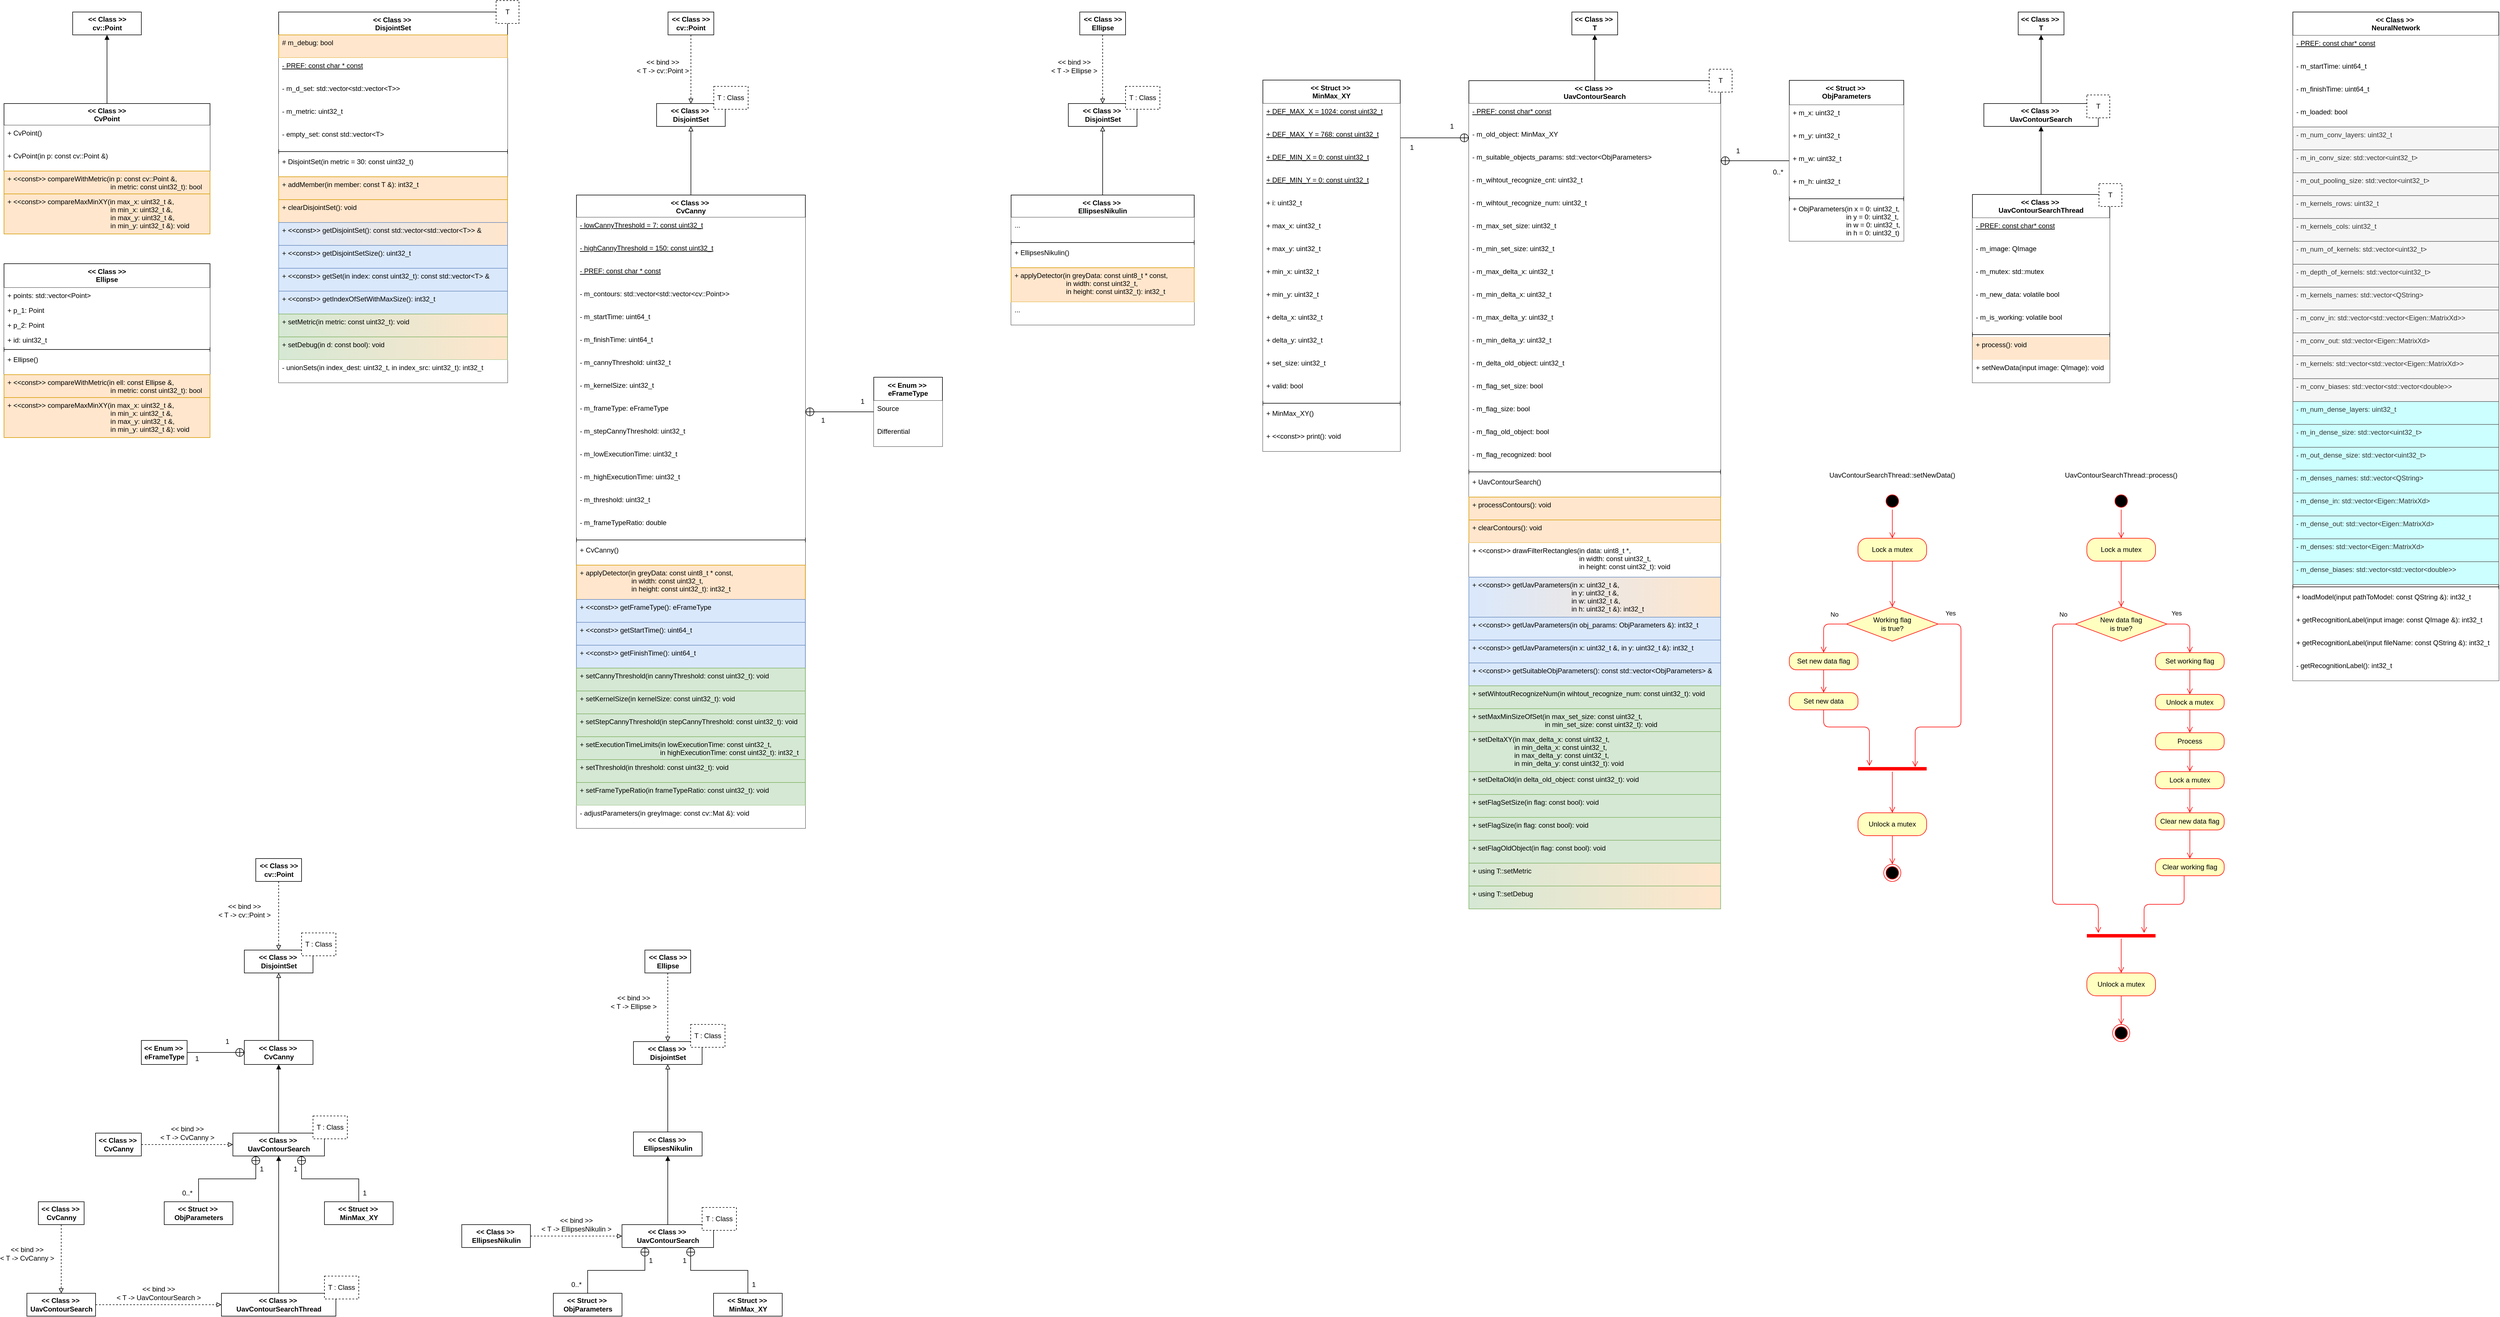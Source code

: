 <mxfile version="12.4.2" type="device" pages="1"><diagram id="tM-9ayaxXP2C4DN5zZft" name="Page-1"><mxGraphModel dx="517" dy="384" grid="1" gridSize="10" guides="1" tooltips="1" connect="1" arrows="1" fold="1" page="1" pageScale="1" pageWidth="827" pageHeight="1169" math="0" shadow="0"><root><mxCell id="0"/><mxCell id="1" parent="0"/><mxCell id="buNQa2bh92V5s4yhv6s5-42" style="edgeStyle=orthogonalEdgeStyle;rounded=0;orthogonalLoop=1;jettySize=auto;html=1;endArrow=block;endFill=0;" parent="1" source="buNQa2bh92V5s4yhv6s5-20" target="buNQa2bh92V5s4yhv6s5-40" edge="1"><mxGeometry relative="1" as="geometry"/></mxCell><mxCell id="buNQa2bh92V5s4yhv6s5-20" value="&lt;&lt; Class &gt;&gt; &#10;CvCanny" style="swimlane;fontStyle=1;align=center;verticalAlign=top;childLayout=stackLayout;horizontal=1;startSize=39;horizontalStack=0;resizeParent=1;resizeParentMax=0;resizeLast=0;collapsible=1;marginBottom=0;fillColor=#ffffff;" parent="1" vertex="1"><mxGeometry x="1040.43" y="360" width="400" height="1107" as="geometry"/></mxCell><mxCell id="jcH-a-1G18BvIn1_G1Fv-13" value="- lowCannyThreshold = 7: const uint32_t" style="text;strokeColor=none;fillColor=#ffffff;align=left;verticalAlign=top;spacingLeft=4;spacingRight=4;overflow=hidden;rotatable=0;points=[[0,0.5],[1,0.5]];portConstraint=eastwest;fontStyle=4" parent="buNQa2bh92V5s4yhv6s5-20" vertex="1"><mxGeometry y="39" width="400" height="40" as="geometry"/></mxCell><mxCell id="jcH-a-1G18BvIn1_G1Fv-14" value="- highCannyThreshold = 150: const uint32_t" style="text;strokeColor=none;fillColor=#ffffff;align=left;verticalAlign=top;spacingLeft=4;spacingRight=4;overflow=hidden;rotatable=0;points=[[0,0.5],[1,0.5]];portConstraint=eastwest;fontStyle=4" parent="buNQa2bh92V5s4yhv6s5-20" vertex="1"><mxGeometry y="79" width="400" height="40" as="geometry"/></mxCell><mxCell id="buNQa2bh92V5s4yhv6s5-26" value="- PREF: const char * const" style="text;strokeColor=none;fillColor=#ffffff;align=left;verticalAlign=top;spacingLeft=4;spacingRight=4;overflow=hidden;rotatable=0;points=[[0,0.5],[1,0.5]];portConstraint=eastwest;fontStyle=4" parent="buNQa2bh92V5s4yhv6s5-20" vertex="1"><mxGeometry y="119" width="400" height="40" as="geometry"/></mxCell><mxCell id="buNQa2bh92V5s4yhv6s5-28" value="- m_contours: std::vector&lt;std::vector&lt;cv::Point&gt;&gt;" style="text;strokeColor=none;fillColor=#ffffff;align=left;verticalAlign=top;spacingLeft=4;spacingRight=4;overflow=hidden;rotatable=0;points=[[0,0.5],[1,0.5]];portConstraint=eastwest;" parent="buNQa2bh92V5s4yhv6s5-20" vertex="1"><mxGeometry y="159" width="400" height="40" as="geometry"/></mxCell><mxCell id="yRQMzLA5RIGc9ISApW8N-5" value="- m_startTime: uint64_t" style="text;strokeColor=none;fillColor=#ffffff;align=left;verticalAlign=top;spacingLeft=4;spacingRight=4;overflow=hidden;rotatable=0;points=[[0,0.5],[1,0.5]];portConstraint=eastwest;" parent="buNQa2bh92V5s4yhv6s5-20" vertex="1"><mxGeometry y="199" width="400" height="40" as="geometry"/></mxCell><mxCell id="yRQMzLA5RIGc9ISApW8N-4" value="- m_finishTime: uint64_t" style="text;strokeColor=none;fillColor=#ffffff;align=left;verticalAlign=top;spacingLeft=4;spacingRight=4;overflow=hidden;rotatable=0;points=[[0,0.5],[1,0.5]];portConstraint=eastwest;" parent="buNQa2bh92V5s4yhv6s5-20" vertex="1"><mxGeometry y="239" width="400" height="40" as="geometry"/></mxCell><mxCell id="buNQa2bh92V5s4yhv6s5-29" value="- m_cannyThreshold: uint32_t" style="text;strokeColor=none;fillColor=#ffffff;align=left;verticalAlign=top;spacingLeft=4;spacingRight=4;overflow=hidden;rotatable=0;points=[[0,0.5],[1,0.5]];portConstraint=eastwest;" parent="buNQa2bh92V5s4yhv6s5-20" vertex="1"><mxGeometry y="279" width="400" height="40" as="geometry"/></mxCell><mxCell id="buNQa2bh92V5s4yhv6s5-27" value="- m_kernelSize: uint32_t" style="text;strokeColor=none;fillColor=#ffffff;align=left;verticalAlign=top;spacingLeft=4;spacingRight=4;overflow=hidden;rotatable=0;points=[[0,0.5],[1,0.5]];portConstraint=eastwest;" parent="buNQa2bh92V5s4yhv6s5-20" vertex="1"><mxGeometry y="319" width="400" height="40" as="geometry"/></mxCell><mxCell id="jcH-a-1G18BvIn1_G1Fv-7" value="- m_frameType: eFrameType" style="text;strokeColor=none;fillColor=#ffffff;align=left;verticalAlign=top;spacingLeft=4;spacingRight=4;overflow=hidden;rotatable=0;points=[[0,0.5],[1,0.5]];portConstraint=eastwest;" parent="buNQa2bh92V5s4yhv6s5-20" vertex="1"><mxGeometry y="359" width="400" height="40" as="geometry"/></mxCell><mxCell id="jcH-a-1G18BvIn1_G1Fv-8" value="- m_stepCannyThreshold: uint32_t" style="text;strokeColor=none;fillColor=#ffffff;align=left;verticalAlign=top;spacingLeft=4;spacingRight=4;overflow=hidden;rotatable=0;points=[[0,0.5],[1,0.5]];portConstraint=eastwest;" parent="buNQa2bh92V5s4yhv6s5-20" vertex="1"><mxGeometry y="399" width="400" height="40" as="geometry"/></mxCell><mxCell id="jcH-a-1G18BvIn1_G1Fv-16" value="- m_lowExecutionTime: uint32_t" style="text;strokeColor=none;fillColor=#ffffff;align=left;verticalAlign=top;spacingLeft=4;spacingRight=4;overflow=hidden;rotatable=0;points=[[0,0.5],[1,0.5]];portConstraint=eastwest;" parent="buNQa2bh92V5s4yhv6s5-20" vertex="1"><mxGeometry y="439" width="400" height="40" as="geometry"/></mxCell><mxCell id="jcH-a-1G18BvIn1_G1Fv-15" value="- m_highExecutionTime: uint32_t" style="text;strokeColor=none;fillColor=#ffffff;align=left;verticalAlign=top;spacingLeft=4;spacingRight=4;overflow=hidden;rotatable=0;points=[[0,0.5],[1,0.5]];portConstraint=eastwest;" parent="buNQa2bh92V5s4yhv6s5-20" vertex="1"><mxGeometry y="479" width="400" height="40" as="geometry"/></mxCell><mxCell id="jcH-a-1G18BvIn1_G1Fv-18" value="- m_threshold: uint32_t" style="text;strokeColor=none;fillColor=#ffffff;align=left;verticalAlign=top;spacingLeft=4;spacingRight=4;overflow=hidden;rotatable=0;points=[[0,0.5],[1,0.5]];portConstraint=eastwest;" parent="buNQa2bh92V5s4yhv6s5-20" vertex="1"><mxGeometry y="519" width="400" height="40" as="geometry"/></mxCell><mxCell id="jcH-a-1G18BvIn1_G1Fv-20" value="- m_frameTypeRatio: double" style="text;strokeColor=none;fillColor=#ffffff;align=left;verticalAlign=top;spacingLeft=4;spacingRight=4;overflow=hidden;rotatable=0;points=[[0,0.5],[1,0.5]];portConstraint=eastwest;" parent="buNQa2bh92V5s4yhv6s5-20" vertex="1"><mxGeometry y="559" width="400" height="40" as="geometry"/></mxCell><mxCell id="buNQa2bh92V5s4yhv6s5-22" value="" style="line;strokeWidth=1;fillColor=none;align=left;verticalAlign=middle;spacingTop=-1;spacingLeft=3;spacingRight=3;rotatable=0;labelPosition=right;points=[];portConstraint=eastwest;" parent="buNQa2bh92V5s4yhv6s5-20" vertex="1"><mxGeometry y="599" width="400" height="8" as="geometry"/></mxCell><mxCell id="buNQa2bh92V5s4yhv6s5-24" value="+ CvCanny()" style="text;strokeColor=none;fillColor=#ffffff;align=left;verticalAlign=top;spacingLeft=4;spacingRight=4;overflow=hidden;rotatable=0;points=[[0,0.5],[1,0.5]];portConstraint=eastwest;" parent="buNQa2bh92V5s4yhv6s5-20" vertex="1"><mxGeometry y="607" width="400" height="40" as="geometry"/></mxCell><mxCell id="buNQa2bh92V5s4yhv6s5-25" value="+ applyDetector(in greyData: const uint8_t * const, &#10;                           in width: const uint32_t, &#10;                           in height: const uint32_t): int32_t" style="text;strokeColor=#d79b00;fillColor=#ffe6cc;align=left;verticalAlign=top;spacingLeft=4;spacingRight=4;overflow=hidden;rotatable=0;points=[[0,0.5],[1,0.5]];portConstraint=eastwest;" parent="buNQa2bh92V5s4yhv6s5-20" vertex="1"><mxGeometry y="647" width="400" height="60" as="geometry"/></mxCell><mxCell id="jcH-a-1G18BvIn1_G1Fv-9" value="+ &lt;&lt;const&gt;&gt; getFrameType(): eFrameType" style="text;strokeColor=#6c8ebf;fillColor=#dae8fc;align=left;verticalAlign=top;spacingLeft=4;spacingRight=4;overflow=hidden;rotatable=0;points=[[0,0.5],[1,0.5]];portConstraint=eastwest;" parent="buNQa2bh92V5s4yhv6s5-20" vertex="1"><mxGeometry y="707" width="400" height="40" as="geometry"/></mxCell><mxCell id="yRQMzLA5RIGc9ISApW8N-2" value="+ &lt;&lt;const&gt;&gt; getStartTime(): uint64_t" style="text;strokeColor=#6c8ebf;fillColor=#dae8fc;align=left;verticalAlign=top;spacingLeft=4;spacingRight=4;overflow=hidden;rotatable=0;points=[[0,0.5],[1,0.5]];portConstraint=eastwest;" parent="buNQa2bh92V5s4yhv6s5-20" vertex="1"><mxGeometry y="747" width="400" height="40" as="geometry"/></mxCell><mxCell id="yRQMzLA5RIGc9ISApW8N-3" value="+ &lt;&lt;const&gt;&gt; getFinishTime(): uint64_t" style="text;strokeColor=#6c8ebf;fillColor=#dae8fc;align=left;verticalAlign=top;spacingLeft=4;spacingRight=4;overflow=hidden;rotatable=0;points=[[0,0.5],[1,0.5]];portConstraint=eastwest;" parent="buNQa2bh92V5s4yhv6s5-20" vertex="1"><mxGeometry y="787" width="400" height="40" as="geometry"/></mxCell><mxCell id="buNQa2bh92V5s4yhv6s5-30" value="+ setCannyThreshold(in cannyThreshold: const uint32_t): void" style="text;strokeColor=#82b366;fillColor=#d5e8d4;align=left;verticalAlign=top;spacingLeft=4;spacingRight=4;overflow=hidden;rotatable=0;points=[[0,0.5],[1,0.5]];portConstraint=eastwest;" parent="buNQa2bh92V5s4yhv6s5-20" vertex="1"><mxGeometry y="827" width="400" height="40" as="geometry"/></mxCell><mxCell id="buNQa2bh92V5s4yhv6s5-31" value="+ setKernelSize(in kernelSize: const uint32_t): void" style="text;strokeColor=#82b366;fillColor=#d5e8d4;align=left;verticalAlign=top;spacingLeft=4;spacingRight=4;overflow=hidden;rotatable=0;points=[[0,0.5],[1,0.5]];portConstraint=eastwest;" parent="buNQa2bh92V5s4yhv6s5-20" vertex="1"><mxGeometry y="867" width="400" height="40" as="geometry"/></mxCell><mxCell id="jcH-a-1G18BvIn1_G1Fv-12" value="+ setStepCannyThreshold(in stepCannyThreshold: const uint32_t): void" style="text;strokeColor=#82b366;fillColor=#d5e8d4;align=left;verticalAlign=top;spacingLeft=4;spacingRight=4;overflow=hidden;rotatable=0;points=[[0,0.5],[1,0.5]];portConstraint=eastwest;" parent="buNQa2bh92V5s4yhv6s5-20" vertex="1"><mxGeometry y="907" width="400" height="40" as="geometry"/></mxCell><mxCell id="jcH-a-1G18BvIn1_G1Fv-17" value="+ setExecutionTimeLimits(in lowExecutionTime: const uint32_t,&#10;                                          in highExecutionTime: const uint32_t): int32_t" style="text;strokeColor=#82b366;fillColor=#d5e8d4;align=left;verticalAlign=top;spacingLeft=4;spacingRight=4;overflow=hidden;rotatable=0;points=[[0,0.5],[1,0.5]];portConstraint=eastwest;" parent="buNQa2bh92V5s4yhv6s5-20" vertex="1"><mxGeometry y="947" width="400" height="40" as="geometry"/></mxCell><mxCell id="jcH-a-1G18BvIn1_G1Fv-19" value="+ setThreshold(in threshold: const uint32_t): void" style="text;strokeColor=#82b366;fillColor=#d5e8d4;align=left;verticalAlign=top;spacingLeft=4;spacingRight=4;overflow=hidden;rotatable=0;points=[[0,0.5],[1,0.5]];portConstraint=eastwest;" parent="buNQa2bh92V5s4yhv6s5-20" vertex="1"><mxGeometry y="987" width="400" height="40" as="geometry"/></mxCell><mxCell id="jcH-a-1G18BvIn1_G1Fv-21" value="+ setFrameTypeRatio(in frameTypeRatio: const uint32_t): void" style="text;strokeColor=#82b366;fillColor=#d5e8d4;align=left;verticalAlign=top;spacingLeft=4;spacingRight=4;overflow=hidden;rotatable=0;points=[[0,0.5],[1,0.5]];portConstraint=eastwest;" parent="buNQa2bh92V5s4yhv6s5-20" vertex="1"><mxGeometry y="1027" width="400" height="40" as="geometry"/></mxCell><mxCell id="jcH-a-1G18BvIn1_G1Fv-10" value="- adjustParameters(in greyImage: const cv::Mat &amp;): void" style="text;strokeColor=none;fillColor=#ffffff;align=left;verticalAlign=top;spacingLeft=4;spacingRight=4;overflow=hidden;rotatable=0;points=[[0,0.5],[1,0.5]];portConstraint=eastwest;" parent="buNQa2bh92V5s4yhv6s5-20" vertex="1"><mxGeometry y="1067" width="400" height="40" as="geometry"/></mxCell><mxCell id="buNQa2bh92V5s4yhv6s5-52" style="edgeStyle=orthogonalEdgeStyle;rounded=0;orthogonalLoop=1;jettySize=auto;html=1;endArrow=block;endFill=1;" parent="1" source="buNQa2bh92V5s4yhv6s5-32" target="buNQa2bh92V5s4yhv6s5-51" edge="1"><mxGeometry relative="1" as="geometry"/></mxCell><mxCell id="buNQa2bh92V5s4yhv6s5-32" value="&lt;&lt; Class &gt;&gt;&#10;CvPoint" style="swimlane;fontStyle=1;childLayout=stackLayout;horizontal=1;startSize=38;fillColor=#ffffff;horizontalStack=0;resizeParent=1;resizeParentMax=0;resizeLast=0;collapsible=1;marginBottom=0;" parent="1" vertex="1"><mxGeometry x="40" y="200" width="360" height="228" as="geometry"/></mxCell><mxCell id="buNQa2bh92V5s4yhv6s5-36" value="+ CvPoint()" style="text;strokeColor=none;fillColor=#ffffff;align=left;verticalAlign=top;spacingLeft=4;spacingRight=4;overflow=hidden;rotatable=0;points=[[0,0.5],[1,0.5]];portConstraint=eastwest;" parent="buNQa2bh92V5s4yhv6s5-32" vertex="1"><mxGeometry y="38" width="360" height="40" as="geometry"/></mxCell><mxCell id="buNQa2bh92V5s4yhv6s5-37" value="+ CvPoint(in p: const cv::Point &amp;)" style="text;strokeColor=none;fillColor=#ffffff;align=left;verticalAlign=top;spacingLeft=4;spacingRight=4;overflow=hidden;rotatable=0;points=[[0,0.5],[1,0.5]];portConstraint=eastwest;" parent="buNQa2bh92V5s4yhv6s5-32" vertex="1"><mxGeometry y="78" width="360" height="40" as="geometry"/></mxCell><mxCell id="buNQa2bh92V5s4yhv6s5-38" value="+ &lt;&lt;const&gt;&gt; compareWithMetric(in p: const cv::Point &amp;,&#10;                                                      in metric: const uint32_t): bool" style="text;strokeColor=#d79b00;fillColor=#ffe6cc;align=left;verticalAlign=top;spacingLeft=4;spacingRight=4;overflow=hidden;rotatable=0;points=[[0,0.5],[1,0.5]];portConstraint=eastwest;" parent="buNQa2bh92V5s4yhv6s5-32" vertex="1"><mxGeometry y="118" width="360" height="40" as="geometry"/></mxCell><mxCell id="aw3KZKqUXeQ7iJuY9EA0-2" value="+ &lt;&lt;const&gt;&gt; compareMaxMinXY(in max_x: uint32_t &amp;,&#10;                                                      in min_x: uint32_t &amp;,&#10;                                                      in max_y: uint32_t &amp;,&#10;                                                      in min_y: uint32_t &amp;): void" style="text;strokeColor=#d79b00;fillColor=#ffe6cc;align=left;verticalAlign=top;spacingLeft=4;spacingRight=4;overflow=hidden;rotatable=0;points=[[0,0.5],[1,0.5]];portConstraint=eastwest;" parent="buNQa2bh92V5s4yhv6s5-32" vertex="1"><mxGeometry y="158" width="360" height="70" as="geometry"/></mxCell><mxCell id="2UE413LcVrlocCT1kdqK-6" style="edgeStyle=orthogonalEdgeStyle;rounded=0;orthogonalLoop=1;jettySize=auto;html=1;dashed=1;endArrow=block;endFill=0;" parent="1" source="2UE413LcVrlocCT1kdqK-8" target="buNQa2bh92V5s4yhv6s5-40" edge="1"><mxGeometry relative="1" as="geometry"><Array as="points"/><mxPoint x="1240.43" y="152" as="targetPoint"/></mxGeometry></mxCell><mxCell id="2UE413LcVrlocCT1kdqK-7" value="&amp;lt;&amp;lt; bind &amp;gt;&amp;gt;&lt;br&gt;&amp;lt; T -&amp;gt; cv::Point &amp;gt;" style="text;html=1;align=center;verticalAlign=middle;resizable=0;points=[];;labelBackgroundColor=#ffffff;" parent="2UE413LcVrlocCT1kdqK-6" vertex="1" connectable="0"><mxGeometry x="0.407" y="-31" relative="1" as="geometry"><mxPoint x="-19" y="-30" as="offset"/></mxGeometry></mxCell><mxCell id="2UE413LcVrlocCT1kdqK-8" value="&lt;b&gt;&amp;lt;&amp;lt; Class &amp;gt;&amp;gt;&lt;br&gt;cv::Point&lt;br&gt;&lt;/b&gt;" style="html=1;" parent="1" vertex="1"><mxGeometry x="1200.43" y="40" width="80" height="40" as="geometry"/></mxCell><mxCell id="buNQa2bh92V5s4yhv6s5-47" value="&lt;&lt; Class &gt;&gt;&#10;Ellipse" style="swimlane;fontStyle=1;align=center;verticalAlign=top;childLayout=stackLayout;horizontal=1;startSize=42;horizontalStack=0;resizeParent=1;resizeParentMax=0;resizeLast=0;collapsible=1;marginBottom=0;fillColor=#ffffff;" parent="1" vertex="1"><mxGeometry x="40" y="480" width="360" height="304" as="geometry"/></mxCell><mxCell id="buNQa2bh92V5s4yhv6s5-48" value="+ points: std::vector&lt;Point&gt;" style="text;strokeColor=none;fillColor=#ffffff;align=left;verticalAlign=top;spacingLeft=4;spacingRight=4;overflow=hidden;rotatable=0;points=[[0,0.5],[1,0.5]];portConstraint=eastwest;" parent="buNQa2bh92V5s4yhv6s5-47" vertex="1"><mxGeometry y="42" width="360" height="26" as="geometry"/></mxCell><mxCell id="buNQa2bh92V5s4yhv6s5-55" value="+ p_1: Point" style="text;strokeColor=none;fillColor=#ffffff;align=left;verticalAlign=top;spacingLeft=4;spacingRight=4;overflow=hidden;rotatable=0;points=[[0,0.5],[1,0.5]];portConstraint=eastwest;" parent="buNQa2bh92V5s4yhv6s5-47" vertex="1"><mxGeometry y="68" width="360" height="26" as="geometry"/></mxCell><mxCell id="buNQa2bh92V5s4yhv6s5-56" value="+ p_2: Point" style="text;strokeColor=none;fillColor=#ffffff;align=left;verticalAlign=top;spacingLeft=4;spacingRight=4;overflow=hidden;rotatable=0;points=[[0,0.5],[1,0.5]];portConstraint=eastwest;" parent="buNQa2bh92V5s4yhv6s5-47" vertex="1"><mxGeometry y="94" width="360" height="26" as="geometry"/></mxCell><mxCell id="buNQa2bh92V5s4yhv6s5-57" value="+ id: uint32_t" style="text;strokeColor=none;fillColor=#ffffff;align=left;verticalAlign=top;spacingLeft=4;spacingRight=4;overflow=hidden;rotatable=0;points=[[0,0.5],[1,0.5]];portConstraint=eastwest;" parent="buNQa2bh92V5s4yhv6s5-47" vertex="1"><mxGeometry y="120" width="360" height="26" as="geometry"/></mxCell><mxCell id="buNQa2bh92V5s4yhv6s5-49" value="" style="line;strokeWidth=1;fillColor=none;align=left;verticalAlign=middle;spacingTop=-1;spacingLeft=3;spacingRight=3;rotatable=0;labelPosition=right;points=[];portConstraint=eastwest;" parent="buNQa2bh92V5s4yhv6s5-47" vertex="1"><mxGeometry y="146" width="360" height="8" as="geometry"/></mxCell><mxCell id="buNQa2bh92V5s4yhv6s5-53" value="+ Ellipse()" style="text;strokeColor=none;fillColor=#ffffff;align=left;verticalAlign=top;spacingLeft=4;spacingRight=4;overflow=hidden;rotatable=0;points=[[0,0.5],[1,0.5]];portConstraint=eastwest;" parent="buNQa2bh92V5s4yhv6s5-47" vertex="1"><mxGeometry y="154" width="360" height="40" as="geometry"/></mxCell><mxCell id="buNQa2bh92V5s4yhv6s5-54" value="+ &lt;&lt;const&gt;&gt; compareWithMetric(in ell: const Ellipse &amp;,&#10;                                                      in metric: const uint32_t): bool" style="text;strokeColor=#d79b00;fillColor=#ffe6cc;align=left;verticalAlign=top;spacingLeft=4;spacingRight=4;overflow=hidden;rotatable=0;points=[[0,0.5],[1,0.5]];portConstraint=eastwest;" parent="buNQa2bh92V5s4yhv6s5-47" vertex="1"><mxGeometry y="194" width="360" height="40" as="geometry"/></mxCell><mxCell id="aw3KZKqUXeQ7iJuY9EA0-1" value="+ &lt;&lt;const&gt;&gt; compareMaxMinXY(in max_x: uint32_t &amp;,&#10;                                                      in min_x: uint32_t &amp;,&#10;                                                      in max_y: uint32_t &amp;,&#10;                                                      in min_y: uint32_t &amp;): void" style="text;strokeColor=#d79b00;fillColor=#ffe6cc;align=left;verticalAlign=top;spacingLeft=4;spacingRight=4;overflow=hidden;rotatable=0;points=[[0,0.5],[1,0.5]];portConstraint=eastwest;" parent="buNQa2bh92V5s4yhv6s5-47" vertex="1"><mxGeometry y="234" width="360" height="70" as="geometry"/></mxCell><mxCell id="buNQa2bh92V5s4yhv6s5-51" value="&lt;div&gt;&lt;b&gt;&amp;lt;&amp;lt; Class &amp;gt;&amp;gt;&lt;/b&gt;&lt;/div&gt;&lt;div&gt;&lt;b&gt;cv::Point&lt;/b&gt;&lt;/div&gt;" style="html=1;fillColor=#ffffff;" parent="1" vertex="1"><mxGeometry x="160" y="40" width="120" height="40" as="geometry"/></mxCell><mxCell id="aw3KZKqUXeQ7iJuY9EA0-64" style="edgeStyle=orthogonalEdgeStyle;rounded=0;orthogonalLoop=1;jettySize=auto;html=1;endArrow=circlePlus;endFill=0;" parent="1" source="aw3KZKqUXeQ7iJuY9EA0-7" target="aw3KZKqUXeQ7iJuY9EA0-50" edge="1"><mxGeometry relative="1" as="geometry"><Array as="points"><mxPoint x="2510" y="260"/><mxPoint x="2510" y="260"/></Array></mxGeometry></mxCell><mxCell id="aw3KZKqUXeQ7iJuY9EA0-65" value="1" style="text;html=1;align=center;verticalAlign=middle;resizable=0;points=[];;labelBackgroundColor=#ffffff;" parent="aw3KZKqUXeQ7iJuY9EA0-64" vertex="1" connectable="0"><mxGeometry x="-0.908" y="2" relative="1" as="geometry"><mxPoint x="14.29" y="18.33" as="offset"/></mxGeometry></mxCell><mxCell id="aw3KZKqUXeQ7iJuY9EA0-66" value="1" style="text;html=1;align=center;verticalAlign=middle;resizable=0;points=[];;labelBackgroundColor=#ffffff;" parent="aw3KZKqUXeQ7iJuY9EA0-64" vertex="1" connectable="0"><mxGeometry x="0.743" relative="1" as="geometry"><mxPoint x="-14.57" y="-20.33" as="offset"/></mxGeometry></mxCell><mxCell id="aw3KZKqUXeQ7iJuY9EA0-7" value="&lt;&lt; Struct &gt;&gt; &#10;MinMax_XY" style="swimlane;fontStyle=1;align=center;verticalAlign=top;childLayout=stackLayout;horizontal=1;startSize=41;horizontalStack=0;resizeParent=1;resizeParentMax=0;resizeLast=0;collapsible=1;marginBottom=0;" parent="1" vertex="1"><mxGeometry x="2240" y="159" width="240" height="649" as="geometry"/></mxCell><mxCell id="aw3KZKqUXeQ7iJuY9EA0-13" value="+ DEF_MAX_X = 1024: const uint32_t" style="text;strokeColor=none;fillColor=#ffffff;align=left;verticalAlign=top;spacingLeft=4;spacingRight=4;overflow=hidden;rotatable=0;points=[[0,0.5],[1,0.5]];portConstraint=eastwest;fontStyle=4" parent="aw3KZKqUXeQ7iJuY9EA0-7" vertex="1"><mxGeometry y="41" width="240" height="40" as="geometry"/></mxCell><mxCell id="aw3KZKqUXeQ7iJuY9EA0-15" value="+ DEF_MAX_Y = 768: const uint32_t" style="text;strokeColor=none;fillColor=#ffffff;align=left;verticalAlign=top;spacingLeft=4;spacingRight=4;overflow=hidden;rotatable=0;points=[[0,0.5],[1,0.5]];portConstraint=eastwest;fontStyle=4" parent="aw3KZKqUXeQ7iJuY9EA0-7" vertex="1"><mxGeometry y="81" width="240" height="40" as="geometry"/></mxCell><mxCell id="aw3KZKqUXeQ7iJuY9EA0-16" value="+ DEF_MIN_X = 0: const uint32_t" style="text;strokeColor=none;fillColor=#ffffff;align=left;verticalAlign=top;spacingLeft=4;spacingRight=4;overflow=hidden;rotatable=0;points=[[0,0.5],[1,0.5]];portConstraint=eastwest;fontStyle=4" parent="aw3KZKqUXeQ7iJuY9EA0-7" vertex="1"><mxGeometry y="121" width="240" height="40" as="geometry"/></mxCell><mxCell id="aw3KZKqUXeQ7iJuY9EA0-14" value="+ DEF_MIN_Y = 0: const uint32_t" style="text;strokeColor=none;fillColor=#ffffff;align=left;verticalAlign=top;spacingLeft=4;spacingRight=4;overflow=hidden;rotatable=0;points=[[0,0.5],[1,0.5]];portConstraint=eastwest;fontStyle=4" parent="aw3KZKqUXeQ7iJuY9EA0-7" vertex="1"><mxGeometry y="161" width="240" height="40" as="geometry"/></mxCell><mxCell id="aw3KZKqUXeQ7iJuY9EA0-17" value="+ i: uint32_t" style="text;strokeColor=none;fillColor=#ffffff;align=left;verticalAlign=top;spacingLeft=4;spacingRight=4;overflow=hidden;rotatable=0;points=[[0,0.5],[1,0.5]];portConstraint=eastwest;" parent="aw3KZKqUXeQ7iJuY9EA0-7" vertex="1"><mxGeometry y="201" width="240" height="40" as="geometry"/></mxCell><mxCell id="aw3KZKqUXeQ7iJuY9EA0-18" value="+ max_x: uint32_t" style="text;strokeColor=none;fillColor=#ffffff;align=left;verticalAlign=top;spacingLeft=4;spacingRight=4;overflow=hidden;rotatable=0;points=[[0,0.5],[1,0.5]];portConstraint=eastwest;" parent="aw3KZKqUXeQ7iJuY9EA0-7" vertex="1"><mxGeometry y="241" width="240" height="40" as="geometry"/></mxCell><mxCell id="aw3KZKqUXeQ7iJuY9EA0-19" value="+ max_y: uint32_t" style="text;strokeColor=none;fillColor=#ffffff;align=left;verticalAlign=top;spacingLeft=4;spacingRight=4;overflow=hidden;rotatable=0;points=[[0,0.5],[1,0.5]];portConstraint=eastwest;" parent="aw3KZKqUXeQ7iJuY9EA0-7" vertex="1"><mxGeometry y="281" width="240" height="40" as="geometry"/></mxCell><mxCell id="aw3KZKqUXeQ7iJuY9EA0-20" value="+ min_x: uint32_t" style="text;strokeColor=none;fillColor=#ffffff;align=left;verticalAlign=top;spacingLeft=4;spacingRight=4;overflow=hidden;rotatable=0;points=[[0,0.5],[1,0.5]];portConstraint=eastwest;" parent="aw3KZKqUXeQ7iJuY9EA0-7" vertex="1"><mxGeometry y="321" width="240" height="40" as="geometry"/></mxCell><mxCell id="aw3KZKqUXeQ7iJuY9EA0-21" value="+ min_y: uint32_t" style="text;strokeColor=none;fillColor=#ffffff;align=left;verticalAlign=top;spacingLeft=4;spacingRight=4;overflow=hidden;rotatable=0;points=[[0,0.5],[1,0.5]];portConstraint=eastwest;" parent="aw3KZKqUXeQ7iJuY9EA0-7" vertex="1"><mxGeometry y="361" width="240" height="40" as="geometry"/></mxCell><mxCell id="aw3KZKqUXeQ7iJuY9EA0-22" value="+ delta_x: uint32_t" style="text;strokeColor=none;fillColor=#ffffff;align=left;verticalAlign=top;spacingLeft=4;spacingRight=4;overflow=hidden;rotatable=0;points=[[0,0.5],[1,0.5]];portConstraint=eastwest;" parent="aw3KZKqUXeQ7iJuY9EA0-7" vertex="1"><mxGeometry y="401" width="240" height="40" as="geometry"/></mxCell><mxCell id="aw3KZKqUXeQ7iJuY9EA0-23" value="+ delta_y: uint32_t" style="text;strokeColor=none;fillColor=#ffffff;align=left;verticalAlign=top;spacingLeft=4;spacingRight=4;overflow=hidden;rotatable=0;points=[[0,0.5],[1,0.5]];portConstraint=eastwest;" parent="aw3KZKqUXeQ7iJuY9EA0-7" vertex="1"><mxGeometry y="441" width="240" height="40" as="geometry"/></mxCell><mxCell id="aw3KZKqUXeQ7iJuY9EA0-25" value="+ set_size: uint32_t" style="text;strokeColor=none;fillColor=#ffffff;align=left;verticalAlign=top;spacingLeft=4;spacingRight=4;overflow=hidden;rotatable=0;points=[[0,0.5],[1,0.5]];portConstraint=eastwest;" parent="aw3KZKqUXeQ7iJuY9EA0-7" vertex="1"><mxGeometry y="481" width="240" height="40" as="geometry"/></mxCell><mxCell id="aw3KZKqUXeQ7iJuY9EA0-24" value="+ valid: bool" style="text;strokeColor=none;fillColor=#ffffff;align=left;verticalAlign=top;spacingLeft=4;spacingRight=4;overflow=hidden;rotatable=0;points=[[0,0.5],[1,0.5]];portConstraint=eastwest;" parent="aw3KZKqUXeQ7iJuY9EA0-7" vertex="1"><mxGeometry y="521" width="240" height="40" as="geometry"/></mxCell><mxCell id="aw3KZKqUXeQ7iJuY9EA0-9" value="" style="line;strokeWidth=1;fillColor=none;align=left;verticalAlign=middle;spacingTop=-1;spacingLeft=3;spacingRight=3;rotatable=0;labelPosition=right;points=[];portConstraint=eastwest;" parent="aw3KZKqUXeQ7iJuY9EA0-7" vertex="1"><mxGeometry y="561" width="240" height="8" as="geometry"/></mxCell><mxCell id="aw3KZKqUXeQ7iJuY9EA0-11" value="+ MinMax_XY()" style="text;strokeColor=none;fillColor=#ffffff;align=left;verticalAlign=top;spacingLeft=4;spacingRight=4;overflow=hidden;rotatable=0;points=[[0,0.5],[1,0.5]];portConstraint=eastwest;" parent="aw3KZKqUXeQ7iJuY9EA0-7" vertex="1"><mxGeometry y="569" width="240" height="40" as="geometry"/></mxCell><mxCell id="aw3KZKqUXeQ7iJuY9EA0-12" value="+ &lt;&lt;const&gt;&gt; print(): void" style="text;strokeColor=none;fillColor=#ffffff;align=left;verticalAlign=top;spacingLeft=4;spacingRight=4;overflow=hidden;rotatable=0;points=[[0,0.5],[1,0.5]];portConstraint=eastwest;" parent="aw3KZKqUXeQ7iJuY9EA0-7" vertex="1"><mxGeometry y="609" width="240" height="40" as="geometry"/></mxCell><mxCell id="aw3KZKqUXeQ7iJuY9EA0-31" value="" style="group" parent="1" vertex="1" connectable="0"><mxGeometry x="520" y="20" width="420" height="668" as="geometry"/></mxCell><mxCell id="buNQa2bh92V5s4yhv6s5-1" value="&lt;&lt; Class &gt;&gt; &#10;DisjointSet" style="swimlane;fontStyle=1;align=center;verticalAlign=top;childLayout=stackLayout;horizontal=1;startSize=40;horizontalStack=0;resizeParent=1;resizeParentMax=0;resizeLast=0;collapsible=1;marginBottom=0;fillColor=#ffffff;" parent="aw3KZKqUXeQ7iJuY9EA0-31" vertex="1"><mxGeometry y="20" width="400" height="648" as="geometry"/></mxCell><mxCell id="buNQa2bh92V5s4yhv6s5-2" value="# m_debug: bool" style="text;strokeColor=#d79b00;fillColor=#ffe6cc;align=left;verticalAlign=top;spacingLeft=4;spacingRight=4;overflow=hidden;rotatable=0;points=[[0,0.5],[1,0.5]];portConstraint=eastwest;" parent="buNQa2bh92V5s4yhv6s5-1" vertex="1"><mxGeometry y="40" width="400" height="40" as="geometry"/></mxCell><mxCell id="buNQa2bh92V5s4yhv6s5-18" value="- PREF: const char * const" style="text;strokeColor=none;fillColor=#ffffff;align=left;verticalAlign=top;spacingLeft=4;spacingRight=4;overflow=hidden;rotatable=0;points=[[0,0.5],[1,0.5]];portConstraint=eastwest;fontStyle=4" parent="buNQa2bh92V5s4yhv6s5-1" vertex="1"><mxGeometry y="80" width="400" height="40" as="geometry"/></mxCell><mxCell id="buNQa2bh92V5s4yhv6s5-15" value="- m_d_set: std::vector&lt;std::vector&lt;T&gt;&gt;" style="text;strokeColor=none;fillColor=#ffffff;align=left;verticalAlign=top;spacingLeft=4;spacingRight=4;overflow=hidden;rotatable=0;points=[[0,0.5],[1,0.5]];portConstraint=eastwest;" parent="buNQa2bh92V5s4yhv6s5-1" vertex="1"><mxGeometry y="120" width="400" height="40" as="geometry"/></mxCell><mxCell id="buNQa2bh92V5s4yhv6s5-16" value="- m_metric: uint32_t" style="text;strokeColor=none;fillColor=#ffffff;align=left;verticalAlign=top;spacingLeft=4;spacingRight=4;overflow=hidden;rotatable=0;points=[[0,0.5],[1,0.5]];portConstraint=eastwest;" parent="buNQa2bh92V5s4yhv6s5-1" vertex="1"><mxGeometry y="160" width="400" height="40" as="geometry"/></mxCell><mxCell id="buNQa2bh92V5s4yhv6s5-17" value="- empty_set: const std::vector&lt;T&gt;" style="text;strokeColor=none;fillColor=#ffffff;align=left;verticalAlign=top;spacingLeft=4;spacingRight=4;overflow=hidden;rotatable=0;points=[[0,0.5],[1,0.5]];portConstraint=eastwest;" parent="buNQa2bh92V5s4yhv6s5-1" vertex="1"><mxGeometry y="200" width="400" height="40" as="geometry"/></mxCell><mxCell id="buNQa2bh92V5s4yhv6s5-3" value="" style="line;strokeWidth=1;fillColor=#ffffff;align=left;verticalAlign=middle;spacingTop=-1;spacingLeft=3;spacingRight=3;rotatable=0;labelPosition=right;points=[];portConstraint=eastwest;" parent="buNQa2bh92V5s4yhv6s5-1" vertex="1"><mxGeometry y="240" width="400" height="8" as="geometry"/></mxCell><mxCell id="buNQa2bh92V5s4yhv6s5-6" value="+ DisjointSet(in metric = 30: const uint32_t)" style="text;strokeColor=none;fillColor=#ffffff;align=left;verticalAlign=top;spacingLeft=4;spacingRight=4;overflow=hidden;rotatable=0;points=[[0,0.5],[1,0.5]];portConstraint=eastwest;" parent="buNQa2bh92V5s4yhv6s5-1" vertex="1"><mxGeometry y="248" width="400" height="40" as="geometry"/></mxCell><mxCell id="buNQa2bh92V5s4yhv6s5-4" value="+ addMember(in member: const T &amp;): int32_t" style="text;strokeColor=#d79b00;fillColor=#ffe6cc;align=left;verticalAlign=top;spacingLeft=4;spacingRight=4;overflow=hidden;rotatable=0;points=[[0,0.5],[1,0.5]];portConstraint=eastwest;" parent="buNQa2bh92V5s4yhv6s5-1" vertex="1"><mxGeometry y="288" width="400" height="40" as="geometry"/></mxCell><mxCell id="buNQa2bh92V5s4yhv6s5-7" value="+ clearDisjointSet(): void" style="text;strokeColor=#d79b00;fillColor=#ffe6cc;align=left;verticalAlign=top;spacingLeft=4;spacingRight=4;overflow=hidden;rotatable=0;points=[[0,0.5],[1,0.5]];portConstraint=eastwest;" parent="buNQa2bh92V5s4yhv6s5-1" vertex="1"><mxGeometry y="328" width="400" height="40" as="geometry"/></mxCell><mxCell id="buNQa2bh92V5s4yhv6s5-8" value="+ &lt;&lt;const&gt;&gt; getDisjointSet(): const std::vector&lt;std::vector&lt;T&gt;&gt; &amp;" style="text;strokeColor=#6c8ebf;fillColor=#dae8fc;align=left;verticalAlign=top;spacingLeft=4;spacingRight=4;overflow=hidden;rotatable=0;points=[[0,0.5],[1,0.5]];portConstraint=eastwest;gradientColor=#FFE6CC;gradientDirection=east;" parent="buNQa2bh92V5s4yhv6s5-1" vertex="1"><mxGeometry y="368" width="400" height="40" as="geometry"/></mxCell><mxCell id="buNQa2bh92V5s4yhv6s5-9" value="+ &lt;&lt;const&gt;&gt; getDisjointSetSize(): uint32_t" style="text;strokeColor=#6c8ebf;fillColor=#dae8fc;align=left;verticalAlign=top;spacingLeft=4;spacingRight=4;overflow=hidden;rotatable=0;points=[[0,0.5],[1,0.5]];portConstraint=eastwest;" parent="buNQa2bh92V5s4yhv6s5-1" vertex="1"><mxGeometry y="408" width="400" height="40" as="geometry"/></mxCell><mxCell id="buNQa2bh92V5s4yhv6s5-10" value="+ &lt;&lt;const&gt;&gt; getSet(in index: const uint32_t): const std::vector&lt;T&gt; &amp;" style="text;strokeColor=#6c8ebf;fillColor=#dae8fc;align=left;verticalAlign=top;spacingLeft=4;spacingRight=4;overflow=hidden;rotatable=0;points=[[0,0.5],[1,0.5]];portConstraint=eastwest;" parent="buNQa2bh92V5s4yhv6s5-1" vertex="1"><mxGeometry y="448" width="400" height="40" as="geometry"/></mxCell><mxCell id="buNQa2bh92V5s4yhv6s5-11" value="+ &lt;&lt;const&gt;&gt; getIndexOfSetWithMaxSize(): int32_t" style="text;strokeColor=#6c8ebf;fillColor=#dae8fc;align=left;verticalAlign=top;spacingLeft=4;spacingRight=4;overflow=hidden;rotatable=0;points=[[0,0.5],[1,0.5]];portConstraint=eastwest;" parent="buNQa2bh92V5s4yhv6s5-1" vertex="1"><mxGeometry y="488" width="400" height="40" as="geometry"/></mxCell><mxCell id="buNQa2bh92V5s4yhv6s5-12" value="+ setMetric(in metric: const uint32_t): void" style="text;strokeColor=#82b366;fillColor=#d5e8d4;align=left;verticalAlign=top;spacingLeft=4;spacingRight=4;overflow=hidden;rotatable=0;points=[[0,0.5],[1,0.5]];portConstraint=eastwest;gradientColor=#FFE6CC;gradientDirection=east;" parent="buNQa2bh92V5s4yhv6s5-1" vertex="1"><mxGeometry y="528" width="400" height="40" as="geometry"/></mxCell><mxCell id="buNQa2bh92V5s4yhv6s5-13" value="+ setDebug(in d: const bool): void" style="text;strokeColor=#82b366;fillColor=#d5e8d4;align=left;verticalAlign=top;spacingLeft=4;spacingRight=4;overflow=hidden;rotatable=0;points=[[0,0.5],[1,0.5]];portConstraint=eastwest;gradientColor=#FFE6CC;gradientDirection=east;" parent="buNQa2bh92V5s4yhv6s5-1" vertex="1"><mxGeometry y="568" width="400" height="40" as="geometry"/></mxCell><mxCell id="buNQa2bh92V5s4yhv6s5-14" value="- unionSets(in index_dest: uint32_t, in index_src: uint32_t): int32_t" style="text;strokeColor=none;fillColor=#ffffff;align=left;verticalAlign=top;spacingLeft=4;spacingRight=4;overflow=hidden;rotatable=0;points=[[0,0.5],[1,0.5]];portConstraint=eastwest;" parent="buNQa2bh92V5s4yhv6s5-1" vertex="1"><mxGeometry y="608" width="400" height="40" as="geometry"/></mxCell><mxCell id="buNQa2bh92V5s4yhv6s5-5" value="T" style="whiteSpace=wrap;html=1;aspect=fixed;dashed=1;" parent="aw3KZKqUXeQ7iJuY9EA0-31" vertex="1"><mxGeometry x="380" width="40" height="40" as="geometry"/></mxCell><mxCell id="aw3KZKqUXeQ7iJuY9EA0-68" value="" style="group" parent="1" vertex="1" connectable="0"><mxGeometry x="2600" y="140" width="460" height="1228" as="geometry"/></mxCell><mxCell id="aw3KZKqUXeQ7iJuY9EA0-26" value="&lt;&lt; Class &gt;&gt; &#10;UavContourSearch" style="swimlane;fontStyle=1;align=center;verticalAlign=top;childLayout=stackLayout;horizontal=1;startSize=40;horizontalStack=0;resizeParent=1;resizeParentMax=0;resizeLast=0;collapsible=1;marginBottom=0;" parent="aw3KZKqUXeQ7iJuY9EA0-68" vertex="1"><mxGeometry y="20" width="440" height="1448" as="geometry"/></mxCell><mxCell id="aw3KZKqUXeQ7iJuY9EA0-44" value="- PREF: const char* const" style="text;strokeColor=none;fillColor=#ffffff;align=left;verticalAlign=top;spacingLeft=4;spacingRight=4;overflow=hidden;rotatable=0;points=[[0,0.5],[1,0.5]];portConstraint=eastwest;fontStyle=4" parent="aw3KZKqUXeQ7iJuY9EA0-26" vertex="1"><mxGeometry y="40" width="440" height="40" as="geometry"/></mxCell><mxCell id="aw3KZKqUXeQ7iJuY9EA0-50" value="- m_old_object: MinMax_XY" style="text;strokeColor=none;fillColor=#ffffff;align=left;verticalAlign=top;spacingLeft=4;spacingRight=4;overflow=hidden;rotatable=0;points=[[0,0.5],[1,0.5]];portConstraint=eastwest;" parent="aw3KZKqUXeQ7iJuY9EA0-26" vertex="1"><mxGeometry y="80" width="440" height="40" as="geometry"/></mxCell><mxCell id="aw3KZKqUXeQ7iJuY9EA0-108" value="- m_suitable_objects_params: std::vector&lt;ObjParameters&gt;" style="text;strokeColor=none;fillColor=#ffffff;align=left;verticalAlign=top;spacingLeft=4;spacingRight=4;overflow=hidden;rotatable=0;points=[[0,0.5],[1,0.5]];portConstraint=eastwest;" parent="aw3KZKqUXeQ7iJuY9EA0-26" vertex="1"><mxGeometry y="120" width="440" height="40" as="geometry"/></mxCell><mxCell id="aw3KZKqUXeQ7iJuY9EA0-51" value="- m_wihtout_recognize_cnt: uint32_t" style="text;strokeColor=none;fillColor=#ffffff;align=left;verticalAlign=top;spacingLeft=4;spacingRight=4;overflow=hidden;rotatable=0;points=[[0,0.5],[1,0.5]];portConstraint=eastwest;" parent="aw3KZKqUXeQ7iJuY9EA0-26" vertex="1"><mxGeometry y="160" width="440" height="40" as="geometry"/></mxCell><mxCell id="aw3KZKqUXeQ7iJuY9EA0-52" value="- m_wihtout_recognize_num: uint32_t" style="text;strokeColor=none;fillColor=#ffffff;align=left;verticalAlign=top;spacingLeft=4;spacingRight=4;overflow=hidden;rotatable=0;points=[[0,0.5],[1,0.5]];portConstraint=eastwest;" parent="aw3KZKqUXeQ7iJuY9EA0-26" vertex="1"><mxGeometry y="200" width="440" height="40" as="geometry"/></mxCell><mxCell id="aw3KZKqUXeQ7iJuY9EA0-53" value="- m_max_set_size: uint32_t" style="text;strokeColor=none;fillColor=#ffffff;align=left;verticalAlign=top;spacingLeft=4;spacingRight=4;overflow=hidden;rotatable=0;points=[[0,0.5],[1,0.5]];portConstraint=eastwest;" parent="aw3KZKqUXeQ7iJuY9EA0-26" vertex="1"><mxGeometry y="240" width="440" height="40" as="geometry"/></mxCell><mxCell id="aw3KZKqUXeQ7iJuY9EA0-54" value="- m_min_set_size: uint32_t" style="text;strokeColor=none;fillColor=#ffffff;align=left;verticalAlign=top;spacingLeft=4;spacingRight=4;overflow=hidden;rotatable=0;points=[[0,0.5],[1,0.5]];portConstraint=eastwest;" parent="aw3KZKqUXeQ7iJuY9EA0-26" vertex="1"><mxGeometry y="280" width="440" height="40" as="geometry"/></mxCell><mxCell id="aw3KZKqUXeQ7iJuY9EA0-55" value="- m_max_delta_x: uint32_t" style="text;strokeColor=none;fillColor=#ffffff;align=left;verticalAlign=top;spacingLeft=4;spacingRight=4;overflow=hidden;rotatable=0;points=[[0,0.5],[1,0.5]];portConstraint=eastwest;" parent="aw3KZKqUXeQ7iJuY9EA0-26" vertex="1"><mxGeometry y="320" width="440" height="40" as="geometry"/></mxCell><mxCell id="aw3KZKqUXeQ7iJuY9EA0-56" value="- m_min_delta_x: uint32_t" style="text;strokeColor=none;fillColor=#ffffff;align=left;verticalAlign=top;spacingLeft=4;spacingRight=4;overflow=hidden;rotatable=0;points=[[0,0.5],[1,0.5]];portConstraint=eastwest;" parent="aw3KZKqUXeQ7iJuY9EA0-26" vertex="1"><mxGeometry y="360" width="440" height="40" as="geometry"/></mxCell><mxCell id="aw3KZKqUXeQ7iJuY9EA0-57" value="- m_max_delta_y: uint32_t" style="text;strokeColor=none;fillColor=#ffffff;align=left;verticalAlign=top;spacingLeft=4;spacingRight=4;overflow=hidden;rotatable=0;points=[[0,0.5],[1,0.5]];portConstraint=eastwest;" parent="aw3KZKqUXeQ7iJuY9EA0-26" vertex="1"><mxGeometry y="400" width="440" height="40" as="geometry"/></mxCell><mxCell id="aw3KZKqUXeQ7iJuY9EA0-58" value="- m_min_delta_y: uint32_t" style="text;strokeColor=none;fillColor=#ffffff;align=left;verticalAlign=top;spacingLeft=4;spacingRight=4;overflow=hidden;rotatable=0;points=[[0,0.5],[1,0.5]];portConstraint=eastwest;" parent="aw3KZKqUXeQ7iJuY9EA0-26" vertex="1"><mxGeometry y="440" width="440" height="40" as="geometry"/></mxCell><mxCell id="aw3KZKqUXeQ7iJuY9EA0-59" value="- m_delta_old_object: uint32_t" style="text;strokeColor=none;fillColor=#ffffff;align=left;verticalAlign=top;spacingLeft=4;spacingRight=4;overflow=hidden;rotatable=0;points=[[0,0.5],[1,0.5]];portConstraint=eastwest;" parent="aw3KZKqUXeQ7iJuY9EA0-26" vertex="1"><mxGeometry y="480" width="440" height="40" as="geometry"/></mxCell><mxCell id="aw3KZKqUXeQ7iJuY9EA0-61" value="- m_flag_set_size: bool" style="text;strokeColor=none;fillColor=#ffffff;align=left;verticalAlign=top;spacingLeft=4;spacingRight=4;overflow=hidden;rotatable=0;points=[[0,0.5],[1,0.5]];portConstraint=eastwest;" parent="aw3KZKqUXeQ7iJuY9EA0-26" vertex="1"><mxGeometry y="520" width="440" height="40" as="geometry"/></mxCell><mxCell id="aw3KZKqUXeQ7iJuY9EA0-62" value="- m_flag_size: bool" style="text;strokeColor=none;fillColor=#ffffff;align=left;verticalAlign=top;spacingLeft=4;spacingRight=4;overflow=hidden;rotatable=0;points=[[0,0.5],[1,0.5]];portConstraint=eastwest;" parent="aw3KZKqUXeQ7iJuY9EA0-26" vertex="1"><mxGeometry y="560" width="440" height="40" as="geometry"/></mxCell><mxCell id="aw3KZKqUXeQ7iJuY9EA0-60" value="- m_flag_old_object: bool" style="text;strokeColor=none;fillColor=#ffffff;align=left;verticalAlign=top;spacingLeft=4;spacingRight=4;overflow=hidden;rotatable=0;points=[[0,0.5],[1,0.5]];portConstraint=eastwest;" parent="aw3KZKqUXeQ7iJuY9EA0-26" vertex="1"><mxGeometry y="600" width="440" height="40" as="geometry"/></mxCell><mxCell id="aw3KZKqUXeQ7iJuY9EA0-63" value="- m_flag_recognized: bool" style="text;strokeColor=none;fillColor=#ffffff;align=left;verticalAlign=top;spacingLeft=4;spacingRight=4;overflow=hidden;rotatable=0;points=[[0,0.5],[1,0.5]];portConstraint=eastwest;" parent="aw3KZKqUXeQ7iJuY9EA0-26" vertex="1"><mxGeometry y="640" width="440" height="40" as="geometry"/></mxCell><mxCell id="aw3KZKqUXeQ7iJuY9EA0-28" value="" style="line;strokeWidth=1;fillColor=none;align=left;verticalAlign=middle;spacingTop=-1;spacingLeft=3;spacingRight=3;rotatable=0;labelPosition=right;points=[];portConstraint=eastwest;" parent="aw3KZKqUXeQ7iJuY9EA0-26" vertex="1"><mxGeometry y="680" width="440" height="8" as="geometry"/></mxCell><mxCell id="aw3KZKqUXeQ7iJuY9EA0-32" value="+ UavContourSearch()" style="text;strokeColor=none;fillColor=#ffffff;align=left;verticalAlign=top;spacingLeft=4;spacingRight=4;overflow=hidden;rotatable=0;points=[[0,0.5],[1,0.5]];portConstraint=eastwest;" parent="aw3KZKqUXeQ7iJuY9EA0-26" vertex="1"><mxGeometry y="688" width="440" height="40" as="geometry"/></mxCell><mxCell id="aw3KZKqUXeQ7iJuY9EA0-33" value="+ processContours(): void" style="text;strokeColor=#d79b00;fillColor=#ffe6cc;align=left;verticalAlign=top;spacingLeft=4;spacingRight=4;overflow=hidden;rotatable=0;points=[[0,0.5],[1,0.5]];portConstraint=eastwest;" parent="aw3KZKqUXeQ7iJuY9EA0-26" vertex="1"><mxGeometry y="728" width="440" height="40" as="geometry"/></mxCell><mxCell id="aw3KZKqUXeQ7iJuY9EA0-34" value="+ clearContours(): void" style="text;strokeColor=#d79b00;fillColor=#ffe6cc;align=left;verticalAlign=top;spacingLeft=4;spacingRight=4;overflow=hidden;rotatable=0;points=[[0,0.5],[1,0.5]];portConstraint=eastwest;" parent="aw3KZKqUXeQ7iJuY9EA0-26" vertex="1"><mxGeometry y="768" width="440" height="40" as="geometry"/></mxCell><mxCell id="aw3KZKqUXeQ7iJuY9EA0-35" value="+ &lt;&lt;const&gt;&gt; drawFilterRectangles(in data: uint8_t *,&#10;                                                        in width: const uint32_t,&#10;                                                        in height: const uint32_t): void" style="text;strokeColor=none;fillColor=#ffffff;align=left;verticalAlign=top;spacingLeft=4;spacingRight=4;overflow=hidden;rotatable=0;points=[[0,0.5],[1,0.5]];portConstraint=eastwest;" parent="aw3KZKqUXeQ7iJuY9EA0-26" vertex="1"><mxGeometry y="808" width="440" height="60" as="geometry"/></mxCell><mxCell id="aw3KZKqUXeQ7iJuY9EA0-36" value="+ &lt;&lt;const&gt;&gt; getUavParameters(in x: uint32_t &amp;,&#10;                                                    in y: uint32_t &amp;,&#10;                                                    in w: uint32_t &amp;,&#10;                                                    in h: uint32_t &amp;): int32_t" style="text;strokeColor=#6c8ebf;fillColor=#dae8fc;align=left;verticalAlign=top;spacingLeft=4;spacingRight=4;overflow=hidden;rotatable=0;points=[[0,0.5],[1,0.5]];portConstraint=eastwest;gradientColor=#FFE6CC;gradientDirection=east;" parent="aw3KZKqUXeQ7iJuY9EA0-26" vertex="1"><mxGeometry y="868" width="440" height="70" as="geometry"/></mxCell><mxCell id="aw3KZKqUXeQ7iJuY9EA0-112" value="+ &lt;&lt;const&gt;&gt; getUavParameters(in obj_params: ObjParameters &amp;): int32_t" style="text;strokeColor=#6c8ebf;fillColor=#dae8fc;align=left;verticalAlign=top;spacingLeft=4;spacingRight=4;overflow=hidden;rotatable=0;points=[[0,0.5],[1,0.5]];portConstraint=eastwest;gradientColor=none;gradientDirection=east;" parent="aw3KZKqUXeQ7iJuY9EA0-26" vertex="1"><mxGeometry y="938" width="440" height="40" as="geometry"/></mxCell><mxCell id="yRQMzLA5RIGc9ISApW8N-1" value="+ &lt;&lt;const&gt;&gt; getUavParameters(in x: uint32_t &amp;, in y: uint32_t &amp;): int32_t" style="text;strokeColor=#6c8ebf;fillColor=#dae8fc;align=left;verticalAlign=top;spacingLeft=4;spacingRight=4;overflow=hidden;rotatable=0;points=[[0,0.5],[1,0.5]];portConstraint=eastwest;gradientColor=none;gradientDirection=east;" parent="aw3KZKqUXeQ7iJuY9EA0-26" vertex="1"><mxGeometry y="978" width="440" height="40" as="geometry"/></mxCell><mxCell id="aw3KZKqUXeQ7iJuY9EA0-113" value="+ &lt;&lt;const&gt;&gt; getSuitableObjParameters(): const std::vector&lt;ObjParameters&gt; &amp;" style="text;strokeColor=#6c8ebf;fillColor=#dae8fc;align=left;verticalAlign=top;spacingLeft=4;spacingRight=4;overflow=hidden;rotatable=0;points=[[0,0.5],[1,0.5]];portConstraint=eastwest;gradientColor=none;gradientDirection=east;" parent="aw3KZKqUXeQ7iJuY9EA0-26" vertex="1"><mxGeometry y="1018" width="440" height="40" as="geometry"/></mxCell><mxCell id="aw3KZKqUXeQ7iJuY9EA0-37" value="+ setWihtoutRecognizeNum(in wihtout_recognize_num: const uint32_t): void" style="text;strokeColor=#82b366;fillColor=#d5e8d4;align=left;verticalAlign=top;spacingLeft=4;spacingRight=4;overflow=hidden;rotatable=0;points=[[0,0.5],[1,0.5]];portConstraint=eastwest;" parent="aw3KZKqUXeQ7iJuY9EA0-26" vertex="1"><mxGeometry y="1058" width="440" height="40" as="geometry"/></mxCell><mxCell id="aw3KZKqUXeQ7iJuY9EA0-38" value="+ setMaxMinSizeOfSet(in max_set_size: const uint32_t,&#10;                                      in min_set_size: const uint32_t): void" style="text;strokeColor=#82b366;fillColor=#d5e8d4;align=left;verticalAlign=top;spacingLeft=4;spacingRight=4;overflow=hidden;rotatable=0;points=[[0,0.5],[1,0.5]];portConstraint=eastwest;" parent="aw3KZKqUXeQ7iJuY9EA0-26" vertex="1"><mxGeometry y="1098" width="440" height="40" as="geometry"/></mxCell><mxCell id="aw3KZKqUXeQ7iJuY9EA0-39" value="+ setDeltaXY(in max_delta_x: const uint32_t,&#10;                      in min_delta_x: const uint32_t,&#10;                      in max_delta_y: const uint32_t,&#10;                      in min_delta_y: const uint32_t): void" style="text;strokeColor=#82b366;fillColor=#d5e8d4;align=left;verticalAlign=top;spacingLeft=4;spacingRight=4;overflow=hidden;rotatable=0;points=[[0,0.5],[1,0.5]];portConstraint=eastwest;" parent="aw3KZKqUXeQ7iJuY9EA0-26" vertex="1"><mxGeometry y="1138" width="440" height="70" as="geometry"/></mxCell><mxCell id="aw3KZKqUXeQ7iJuY9EA0-40" value="+ setDeltaOld(in delta_old_object: const uint32_t): void" style="text;strokeColor=#82b366;fillColor=#d5e8d4;align=left;verticalAlign=top;spacingLeft=4;spacingRight=4;overflow=hidden;rotatable=0;points=[[0,0.5],[1,0.5]];portConstraint=eastwest;" parent="aw3KZKqUXeQ7iJuY9EA0-26" vertex="1"><mxGeometry y="1208" width="440" height="40" as="geometry"/></mxCell><mxCell id="aw3KZKqUXeQ7iJuY9EA0-41" value="+ setFlagSetSize(in flag: const bool): void" style="text;strokeColor=#82b366;fillColor=#d5e8d4;align=left;verticalAlign=top;spacingLeft=4;spacingRight=4;overflow=hidden;rotatable=0;points=[[0,0.5],[1,0.5]];portConstraint=eastwest;" parent="aw3KZKqUXeQ7iJuY9EA0-26" vertex="1"><mxGeometry y="1248" width="440" height="40" as="geometry"/></mxCell><mxCell id="aw3KZKqUXeQ7iJuY9EA0-42" value="+ setFlagSize(in flag: const bool): void" style="text;strokeColor=#82b366;fillColor=#d5e8d4;align=left;verticalAlign=top;spacingLeft=4;spacingRight=4;overflow=hidden;rotatable=0;points=[[0,0.5],[1,0.5]];portConstraint=eastwest;" parent="aw3KZKqUXeQ7iJuY9EA0-26" vertex="1"><mxGeometry y="1288" width="440" height="40" as="geometry"/></mxCell><mxCell id="aw3KZKqUXeQ7iJuY9EA0-43" value="+ setFlagOldObject(in flag: const bool): void" style="text;strokeColor=#82b366;fillColor=#d5e8d4;align=left;verticalAlign=top;spacingLeft=4;spacingRight=4;overflow=hidden;rotatable=0;points=[[0,0.5],[1,0.5]];portConstraint=eastwest;" parent="aw3KZKqUXeQ7iJuY9EA0-26" vertex="1"><mxGeometry y="1328" width="440" height="40" as="geometry"/></mxCell><mxCell id="jcH-a-1G18BvIn1_G1Fv-1" value="+ using T::setMetric" style="text;strokeColor=#82b366;fillColor=#d5e8d4;align=left;verticalAlign=top;spacingLeft=4;spacingRight=4;overflow=hidden;rotatable=0;points=[[0,0.5],[1,0.5]];portConstraint=eastwest;gradientColor=#FFE6CC;gradientDirection=east;" parent="aw3KZKqUXeQ7iJuY9EA0-26" vertex="1"><mxGeometry y="1368" width="440" height="40" as="geometry"/></mxCell><mxCell id="jcH-a-1G18BvIn1_G1Fv-2" value="+ using T::setDebug" style="text;strokeColor=#82b366;fillColor=#d5e8d4;align=left;verticalAlign=top;spacingLeft=4;spacingRight=4;overflow=hidden;rotatable=0;points=[[0,0.5],[1,0.5]];portConstraint=eastwest;gradientColor=#FFE6CC;gradientDirection=east;" parent="aw3KZKqUXeQ7iJuY9EA0-26" vertex="1"><mxGeometry y="1408" width="440" height="40" as="geometry"/></mxCell><mxCell id="aw3KZKqUXeQ7iJuY9EA0-30" value="T" style="whiteSpace=wrap;html=1;aspect=fixed;dashed=1;" parent="aw3KZKqUXeQ7iJuY9EA0-68" vertex="1"><mxGeometry x="420" width="40" height="40" as="geometry"/></mxCell><mxCell id="aw3KZKqUXeQ7iJuY9EA0-70" style="edgeStyle=orthogonalEdgeStyle;rounded=0;orthogonalLoop=1;jettySize=auto;html=1;dashed=1;endArrow=block;endFill=0;" parent="1" source="aw3KZKqUXeQ7iJuY9EA0-72" target="aw3KZKqUXeQ7iJuY9EA0-73" edge="1"><mxGeometry relative="1" as="geometry"><Array as="points"/><mxPoint x="520" y="1632" as="targetPoint"/></mxGeometry></mxCell><mxCell id="aw3KZKqUXeQ7iJuY9EA0-71" value="&amp;lt;&amp;lt; bind &amp;gt;&amp;gt;&lt;br&gt;&amp;lt; T -&amp;gt; cv::Point &amp;gt;" style="text;html=1;align=center;verticalAlign=middle;resizable=0;points=[];;labelBackgroundColor=#ffffff;" parent="aw3KZKqUXeQ7iJuY9EA0-70" vertex="1" connectable="0"><mxGeometry x="0.407" y="-31" relative="1" as="geometry"><mxPoint x="-29" y="-34.14" as="offset"/></mxGeometry></mxCell><mxCell id="aw3KZKqUXeQ7iJuY9EA0-72" value="&lt;b&gt;&amp;lt;&amp;lt; Class &amp;gt;&amp;gt;&lt;br&gt;cv::Point&lt;br&gt;&lt;/b&gt;" style="html=1;" parent="1" vertex="1"><mxGeometry x="480" y="1520" width="80" height="40" as="geometry"/></mxCell><mxCell id="aw3KZKqUXeQ7iJuY9EA0-76" value="" style="group" parent="1" vertex="1" connectable="0"><mxGeometry x="1180.43" y="170" width="160" height="70" as="geometry"/></mxCell><mxCell id="buNQa2bh92V5s4yhv6s5-40" value="&lt;div&gt;&lt;b&gt;&amp;lt;&amp;lt; Class &amp;gt;&amp;gt; &lt;/b&gt;&lt;/div&gt;&lt;div&gt;&lt;b&gt;DisjointSet&lt;/b&gt;&lt;/div&gt;" style="html=1;fillColor=#ffffff;" parent="aw3KZKqUXeQ7iJuY9EA0-76" vertex="1"><mxGeometry y="30" width="120" height="40" as="geometry"/></mxCell><mxCell id="2UE413LcVrlocCT1kdqK-5" value="T : Class" style="rounded=0;whiteSpace=wrap;html=1;dashed=1;fillColor=#ffffff;" parent="aw3KZKqUXeQ7iJuY9EA0-76" vertex="1"><mxGeometry x="100" width="60" height="40" as="geometry"/></mxCell><mxCell id="aw3KZKqUXeQ7iJuY9EA0-78" style="edgeStyle=orthogonalEdgeStyle;rounded=0;orthogonalLoop=1;jettySize=auto;html=1;endArrow=block;endFill=0;" parent="1" source="aw3KZKqUXeQ7iJuY9EA0-77" target="aw3KZKqUXeQ7iJuY9EA0-73" edge="1"><mxGeometry relative="1" as="geometry"/></mxCell><mxCell id="aw3KZKqUXeQ7iJuY9EA0-77" value="&lt;div&gt;&lt;b&gt;&amp;lt;&amp;lt; Class &amp;gt;&amp;gt; &lt;/b&gt;&lt;/div&gt;&lt;div&gt;&lt;b&gt;CvCanny&lt;/b&gt;&lt;/div&gt;" style="html=1;gradientColor=none;" parent="1" vertex="1"><mxGeometry x="460" y="1838" width="120" height="42" as="geometry"/></mxCell><mxCell id="aw3KZKqUXeQ7iJuY9EA0-79" style="edgeStyle=orthogonalEdgeStyle;rounded=0;orthogonalLoop=1;jettySize=auto;html=1;dashed=1;endArrow=block;endFill=0;" parent="1" source="aw3KZKqUXeQ7iJuY9EA0-81" target="aw3KZKqUXeQ7iJuY9EA0-82" edge="1"><mxGeometry relative="1" as="geometry"><Array as="points"/><mxPoint x="500" y="1952" as="targetPoint"/></mxGeometry></mxCell><mxCell id="aw3KZKqUXeQ7iJuY9EA0-80" value="&amp;lt;&amp;lt; bind &amp;gt;&amp;gt;&lt;br&gt;&amp;lt; T -&amp;gt; CvCanny &amp;gt;" style="text;html=1;align=center;verticalAlign=middle;resizable=0;points=[];;labelBackgroundColor=#ffffff;" parent="aw3KZKqUXeQ7iJuY9EA0-79" vertex="1" connectable="0"><mxGeometry x="0.407" y="-31" relative="1" as="geometry"><mxPoint x="-33" y="-51" as="offset"/></mxGeometry></mxCell><mxCell id="aw3KZKqUXeQ7iJuY9EA0-81" value="&lt;div&gt;&lt;b&gt;&amp;lt;&amp;lt; Class &amp;gt;&amp;gt; &lt;/b&gt;&lt;/div&gt;&lt;div&gt;&lt;b&gt;CvCanny&lt;/b&gt;&lt;/div&gt;" style="html=1;" parent="1" vertex="1"><mxGeometry x="200" y="2000" width="80" height="40" as="geometry"/></mxCell><mxCell id="aw3KZKqUXeQ7iJuY9EA0-85" style="edgeStyle=orthogonalEdgeStyle;rounded=0;orthogonalLoop=1;jettySize=auto;html=1;endArrow=block;endFill=1;" parent="1" source="aw3KZKqUXeQ7iJuY9EA0-82" target="aw3KZKqUXeQ7iJuY9EA0-77" edge="1"><mxGeometry relative="1" as="geometry"/></mxCell><mxCell id="aw3KZKqUXeQ7iJuY9EA0-84" value="" style="group" parent="1" vertex="1" connectable="0"><mxGeometry x="460" y="1650" width="160" height="70" as="geometry"/></mxCell><mxCell id="aw3KZKqUXeQ7iJuY9EA0-73" value="&lt;div&gt;&lt;b&gt;&amp;lt;&amp;lt; Class &amp;gt;&amp;gt; &lt;/b&gt;&lt;/div&gt;&lt;div&gt;&lt;b&gt;DisjointSet&lt;/b&gt;&lt;/div&gt;" style="html=1;fillColor=#ffffff;" parent="aw3KZKqUXeQ7iJuY9EA0-84" vertex="1"><mxGeometry y="30" width="120" height="40" as="geometry"/></mxCell><mxCell id="aw3KZKqUXeQ7iJuY9EA0-74" value="T : Class" style="rounded=0;whiteSpace=wrap;html=1;dashed=1;fillColor=#ffffff;" parent="aw3KZKqUXeQ7iJuY9EA0-84" vertex="1"><mxGeometry x="100" width="60" height="40" as="geometry"/></mxCell><mxCell id="aw3KZKqUXeQ7iJuY9EA0-87" style="edgeStyle=orthogonalEdgeStyle;rounded=0;orthogonalLoop=1;jettySize=auto;html=1;endArrow=circlePlus;endFill=0;" parent="1" source="aw3KZKqUXeQ7iJuY9EA0-86" target="aw3KZKqUXeQ7iJuY9EA0-82" edge="1"><mxGeometry relative="1" as="geometry"><Array as="points"><mxPoint x="660" y="2080"/><mxPoint x="560" y="2080"/></Array></mxGeometry></mxCell><mxCell id="aw3KZKqUXeQ7iJuY9EA0-88" value="1" style="text;html=1;align=center;verticalAlign=middle;resizable=0;points=[];;labelBackgroundColor=#ffffff;" parent="aw3KZKqUXeQ7iJuY9EA0-87" vertex="1" connectable="0"><mxGeometry x="0.687" y="1" relative="1" as="geometry"><mxPoint x="-10" y="-5" as="offset"/></mxGeometry></mxCell><mxCell id="aw3KZKqUXeQ7iJuY9EA0-89" value="1" style="text;html=1;align=center;verticalAlign=middle;resizable=0;points=[];;labelBackgroundColor=#ffffff;" parent="aw3KZKqUXeQ7iJuY9EA0-87" vertex="1" connectable="0"><mxGeometry x="-0.747" y="-1" relative="1" as="geometry"><mxPoint x="8.86" y="8" as="offset"/></mxGeometry></mxCell><mxCell id="aw3KZKqUXeQ7iJuY9EA0-86" value="&lt;div&gt;&lt;b&gt;&amp;lt;&amp;lt; Struct &amp;gt;&amp;gt; &lt;/b&gt;&lt;/div&gt;&lt;div&gt;&lt;b&gt;MinMax_XY&lt;/b&gt;&lt;/div&gt;" style="html=1;gradientColor=none;" parent="1" vertex="1"><mxGeometry x="600" y="2120" width="120" height="40" as="geometry"/></mxCell><mxCell id="aw3KZKqUXeQ7iJuY9EA0-111" value="" style="group" parent="1" vertex="1" connectable="0"><mxGeometry x="440" y="1970" width="200" height="70" as="geometry"/></mxCell><mxCell id="aw3KZKqUXeQ7iJuY9EA0-82" value="&lt;div&gt;&lt;b&gt;&amp;lt;&amp;lt; Class &amp;gt;&amp;gt; &lt;/b&gt;&lt;/div&gt;&lt;div&gt;&lt;b&gt;UavContourSearch&lt;/b&gt;&lt;/div&gt;" style="html=1;fillColor=#ffffff;" parent="aw3KZKqUXeQ7iJuY9EA0-111" vertex="1"><mxGeometry y="30" width="160" height="40" as="geometry"/></mxCell><mxCell id="aw3KZKqUXeQ7iJuY9EA0-83" value="T : Class" style="rounded=0;whiteSpace=wrap;html=1;dashed=1;fillColor=#ffffff;" parent="aw3KZKqUXeQ7iJuY9EA0-111" vertex="1"><mxGeometry x="140" width="60" height="40" as="geometry"/></mxCell><mxCell id="aw3KZKqUXeQ7iJuY9EA0-123" style="edgeStyle=orthogonalEdgeStyle;rounded=0;orthogonalLoop=1;jettySize=auto;html=1;endArrow=circlePlus;endFill=0;" parent="1" source="aw3KZKqUXeQ7iJuY9EA0-114" target="aw3KZKqUXeQ7iJuY9EA0-108" edge="1"><mxGeometry relative="1" as="geometry"/></mxCell><mxCell id="aw3KZKqUXeQ7iJuY9EA0-125" value="1" style="text;html=1;align=center;verticalAlign=middle;resizable=0;points=[];;labelBackgroundColor=#ffffff;" parent="aw3KZKqUXeQ7iJuY9EA0-123" vertex="1" connectable="0"><mxGeometry x="-0.333" y="-1" relative="1" as="geometry"><mxPoint x="-50" y="-16.5" as="offset"/></mxGeometry></mxCell><mxCell id="aw3KZKqUXeQ7iJuY9EA0-126" value="0..*" style="text;html=1;align=center;verticalAlign=middle;resizable=0;points=[];;labelBackgroundColor=#ffffff;" parent="aw3KZKqUXeQ7iJuY9EA0-123" vertex="1" connectable="0"><mxGeometry x="-0.208" relative="1" as="geometry"><mxPoint x="27.59" y="20" as="offset"/></mxGeometry></mxCell><mxCell id="aw3KZKqUXeQ7iJuY9EA0-114" value="&lt;&lt; Struct &gt;&gt; &#10;ObjParameters" style="swimlane;fontStyle=1;align=center;verticalAlign=top;childLayout=stackLayout;horizontal=1;startSize=43;horizontalStack=0;resizeParent=1;resizeParentMax=0;resizeLast=0;collapsible=1;marginBottom=0;gradientColor=none;" parent="1" vertex="1"><mxGeometry x="3160" y="159.5" width="200" height="281" as="geometry"/></mxCell><mxCell id="aw3KZKqUXeQ7iJuY9EA0-119" value="+ m_x: uint32_t" style="text;strokeColor=none;fillColor=#ffffff;align=left;verticalAlign=top;spacingLeft=4;spacingRight=4;overflow=hidden;rotatable=0;points=[[0,0.5],[1,0.5]];portConstraint=eastwest;" parent="aw3KZKqUXeQ7iJuY9EA0-114" vertex="1"><mxGeometry y="43" width="200" height="40" as="geometry"/></mxCell><mxCell id="aw3KZKqUXeQ7iJuY9EA0-120" value="+ m_y: uint32_t" style="text;strokeColor=none;fillColor=#ffffff;align=left;verticalAlign=top;spacingLeft=4;spacingRight=4;overflow=hidden;rotatable=0;points=[[0,0.5],[1,0.5]];portConstraint=eastwest;" parent="aw3KZKqUXeQ7iJuY9EA0-114" vertex="1"><mxGeometry y="83" width="200" height="40" as="geometry"/></mxCell><mxCell id="aw3KZKqUXeQ7iJuY9EA0-122" value="+ m_w: uint32_t" style="text;strokeColor=none;fillColor=#ffffff;align=left;verticalAlign=top;spacingLeft=4;spacingRight=4;overflow=hidden;rotatable=0;points=[[0,0.5],[1,0.5]];portConstraint=eastwest;" parent="aw3KZKqUXeQ7iJuY9EA0-114" vertex="1"><mxGeometry y="123" width="200" height="40" as="geometry"/></mxCell><mxCell id="aw3KZKqUXeQ7iJuY9EA0-121" value="+ m_h: uint32_t" style="text;strokeColor=none;fillColor=#ffffff;align=left;verticalAlign=top;spacingLeft=4;spacingRight=4;overflow=hidden;rotatable=0;points=[[0,0.5],[1,0.5]];portConstraint=eastwest;" parent="aw3KZKqUXeQ7iJuY9EA0-114" vertex="1"><mxGeometry y="163" width="200" height="40" as="geometry"/></mxCell><mxCell id="aw3KZKqUXeQ7iJuY9EA0-116" value="" style="line;strokeWidth=1;fillColor=none;align=left;verticalAlign=middle;spacingTop=-1;spacingLeft=3;spacingRight=3;rotatable=0;labelPosition=right;points=[];portConstraint=eastwest;" parent="aw3KZKqUXeQ7iJuY9EA0-114" vertex="1"><mxGeometry y="203" width="200" height="8" as="geometry"/></mxCell><mxCell id="aw3KZKqUXeQ7iJuY9EA0-118" value="+ ObjParameters(in x = 0: uint32_t,&#10;                            in y = 0: uint32_t,&#10;                            in w = 0: uint32_t,&#10;                            in h = 0: uint32_t)" style="text;strokeColor=none;fillColor=#ffffff;align=left;verticalAlign=top;spacingLeft=4;spacingRight=4;overflow=hidden;rotatable=0;points=[[0,0.5],[1,0.5]];portConstraint=eastwest;" parent="aw3KZKqUXeQ7iJuY9EA0-114" vertex="1"><mxGeometry y="211" width="200" height="70" as="geometry"/></mxCell><mxCell id="aw3KZKqUXeQ7iJuY9EA0-128" style="edgeStyle=orthogonalEdgeStyle;rounded=0;orthogonalLoop=1;jettySize=auto;html=1;endArrow=circlePlus;endFill=0;" parent="1" source="aw3KZKqUXeQ7iJuY9EA0-127" target="aw3KZKqUXeQ7iJuY9EA0-82" edge="1"><mxGeometry relative="1" as="geometry"><Array as="points"><mxPoint x="380" y="2080"/><mxPoint x="480" y="2080"/></Array></mxGeometry></mxCell><mxCell id="aw3KZKqUXeQ7iJuY9EA0-129" value="1" style="text;html=1;align=center;verticalAlign=middle;resizable=0;points=[];;labelBackgroundColor=#ffffff;" parent="aw3KZKqUXeQ7iJuY9EA0-128" vertex="1" connectable="0"><mxGeometry x="0.654" relative="1" as="geometry"><mxPoint x="10.0" y="-8" as="offset"/></mxGeometry></mxCell><mxCell id="aw3KZKqUXeQ7iJuY9EA0-130" value="0..*" style="text;html=1;align=center;verticalAlign=middle;resizable=0;points=[];;labelBackgroundColor=#ffffff;" parent="aw3KZKqUXeQ7iJuY9EA0-128" vertex="1" connectable="0"><mxGeometry x="-0.832" y="-1" relative="1" as="geometry"><mxPoint x="-20.94" as="offset"/></mxGeometry></mxCell><mxCell id="aw3KZKqUXeQ7iJuY9EA0-127" value="&lt;div&gt;&lt;b&gt;&amp;lt;&amp;lt; Struct &amp;gt;&amp;gt; &lt;/b&gt;&lt;/div&gt;&lt;div&gt;&lt;b&gt;ObjParameters&lt;/b&gt;&lt;br&gt;&lt;/div&gt;" style="html=1;gradientColor=none;" parent="1" vertex="1"><mxGeometry x="320" y="2120" width="120" height="40" as="geometry"/></mxCell><mxCell id="TrccbKCjB17tC7j0Q4f8-1" style="edgeStyle=orthogonalEdgeStyle;rounded=0;orthogonalLoop=1;jettySize=auto;html=1;endArrow=block;endFill=0;" parent="1" source="TrccbKCjB17tC7j0Q4f8-2" target="TrccbKCjB17tC7j0Q4f8-16" edge="1"><mxGeometry relative="1" as="geometry"/></mxCell><mxCell id="TrccbKCjB17tC7j0Q4f8-2" value="&lt;&lt; Class &gt;&gt; &#10;EllipsesNikulin" style="swimlane;fontStyle=1;align=center;verticalAlign=top;childLayout=stackLayout;horizontal=1;startSize=39;horizontalStack=0;resizeParent=1;resizeParentMax=0;resizeLast=0;collapsible=1;marginBottom=0;fillColor=#ffffff;" parent="1" vertex="1"><mxGeometry x="1800" y="360" width="320" height="227" as="geometry"/></mxCell><mxCell id="TrccbKCjB17tC7j0Q4f8-4" value="..." style="text;strokeColor=none;fillColor=#ffffff;align=left;verticalAlign=top;spacingLeft=4;spacingRight=4;overflow=hidden;rotatable=0;points=[[0,0.5],[1,0.5]];portConstraint=eastwest;" parent="TrccbKCjB17tC7j0Q4f8-2" vertex="1"><mxGeometry y="39" width="320" height="40" as="geometry"/></mxCell><mxCell id="TrccbKCjB17tC7j0Q4f8-7" value="" style="line;strokeWidth=1;fillColor=none;align=left;verticalAlign=middle;spacingTop=-1;spacingLeft=3;spacingRight=3;rotatable=0;labelPosition=right;points=[];portConstraint=eastwest;" parent="TrccbKCjB17tC7j0Q4f8-2" vertex="1"><mxGeometry y="79" width="320" height="8" as="geometry"/></mxCell><mxCell id="TrccbKCjB17tC7j0Q4f8-8" value="+ EllipsesNikulin()" style="text;strokeColor=none;fillColor=#ffffff;align=left;verticalAlign=top;spacingLeft=4;spacingRight=4;overflow=hidden;rotatable=0;points=[[0,0.5],[1,0.5]];portConstraint=eastwest;" parent="TrccbKCjB17tC7j0Q4f8-2" vertex="1"><mxGeometry y="87" width="320" height="40" as="geometry"/></mxCell><mxCell id="TrccbKCjB17tC7j0Q4f8-9" value="+ applyDetector(in greyData: const uint8_t * const, &#10;                           in width: const uint32_t, &#10;                           in height: const uint32_t): int32_t" style="text;strokeColor=#d79b00;fillColor=#ffe6cc;align=left;verticalAlign=top;spacingLeft=4;spacingRight=4;overflow=hidden;rotatable=0;points=[[0,0.5],[1,0.5]];portConstraint=eastwest;" parent="TrccbKCjB17tC7j0Q4f8-2" vertex="1"><mxGeometry y="127" width="320" height="60" as="geometry"/></mxCell><mxCell id="TrccbKCjB17tC7j0Q4f8-18" value="..." style="text;strokeColor=none;fillColor=#ffffff;align=left;verticalAlign=top;spacingLeft=4;spacingRight=4;overflow=hidden;rotatable=0;points=[[0,0.5],[1,0.5]];portConstraint=eastwest;" parent="TrccbKCjB17tC7j0Q4f8-2" vertex="1"><mxGeometry y="187" width="320" height="40" as="geometry"/></mxCell><mxCell id="TrccbKCjB17tC7j0Q4f8-12" style="edgeStyle=orthogonalEdgeStyle;rounded=0;orthogonalLoop=1;jettySize=auto;html=1;dashed=1;endArrow=block;endFill=0;" parent="1" source="TrccbKCjB17tC7j0Q4f8-14" target="TrccbKCjB17tC7j0Q4f8-16" edge="1"><mxGeometry relative="1" as="geometry"><Array as="points"/><mxPoint x="1960" y="152" as="targetPoint"/></mxGeometry></mxCell><mxCell id="TrccbKCjB17tC7j0Q4f8-13" value="&amp;lt;&amp;lt; bind &amp;gt;&amp;gt;&lt;br&gt;&amp;lt; T -&amp;gt; Ellipse &amp;gt;" style="text;html=1;align=center;verticalAlign=middle;resizable=0;points=[];;labelBackgroundColor=#ffffff;" parent="TrccbKCjB17tC7j0Q4f8-12" vertex="1" connectable="0"><mxGeometry x="0.407" y="-31" relative="1" as="geometry"><mxPoint x="-19" y="-30" as="offset"/></mxGeometry></mxCell><mxCell id="TrccbKCjB17tC7j0Q4f8-14" value="&lt;b&gt;&amp;lt;&amp;lt; Class &amp;gt;&amp;gt;&lt;br&gt;Ellipse&lt;br&gt;&lt;/b&gt;" style="html=1;" parent="1" vertex="1"><mxGeometry x="1920" y="40" width="80" height="40" as="geometry"/></mxCell><mxCell id="TrccbKCjB17tC7j0Q4f8-15" value="" style="group" parent="1" vertex="1" connectable="0"><mxGeometry x="1900" y="170" width="160" height="70" as="geometry"/></mxCell><mxCell id="TrccbKCjB17tC7j0Q4f8-16" value="&lt;div&gt;&lt;b&gt;&amp;lt;&amp;lt; Class &amp;gt;&amp;gt; &lt;/b&gt;&lt;/div&gt;&lt;div&gt;&lt;b&gt;DisjointSet&lt;/b&gt;&lt;/div&gt;" style="html=1;fillColor=#ffffff;" parent="TrccbKCjB17tC7j0Q4f8-15" vertex="1"><mxGeometry y="30" width="120" height="40" as="geometry"/></mxCell><mxCell id="TrccbKCjB17tC7j0Q4f8-17" value="T : Class" style="rounded=0;whiteSpace=wrap;html=1;dashed=1;fillColor=#ffffff;" parent="TrccbKCjB17tC7j0Q4f8-15" vertex="1"><mxGeometry x="100" width="60" height="40" as="geometry"/></mxCell><mxCell id="TrccbKCjB17tC7j0Q4f8-19" style="edgeStyle=orthogonalEdgeStyle;rounded=0;orthogonalLoop=1;jettySize=auto;html=1;dashed=1;endArrow=block;endFill=0;" parent="1" source="TrccbKCjB17tC7j0Q4f8-21" target="TrccbKCjB17tC7j0Q4f8-29" edge="1"><mxGeometry relative="1" as="geometry"><Array as="points"/><mxPoint x="1200" y="1792" as="targetPoint"/></mxGeometry></mxCell><mxCell id="TrccbKCjB17tC7j0Q4f8-20" value="&amp;lt;&amp;lt; bind &amp;gt;&amp;gt;&lt;br&gt;&amp;lt; T -&amp;gt; Ellipse &amp;gt;" style="text;html=1;align=center;verticalAlign=middle;resizable=0;points=[];;labelBackgroundColor=#ffffff;" parent="TrccbKCjB17tC7j0Q4f8-19" vertex="1" connectable="0"><mxGeometry x="0.407" y="-31" relative="1" as="geometry"><mxPoint x="-29" y="-34.14" as="offset"/></mxGeometry></mxCell><mxCell id="TrccbKCjB17tC7j0Q4f8-21" value="&lt;b&gt;&amp;lt;&amp;lt; Class &amp;gt;&amp;gt;&lt;br&gt;Ellipse&lt;br&gt;&lt;/b&gt;" style="html=1;" parent="1" vertex="1"><mxGeometry x="1160" y="1680" width="80" height="40" as="geometry"/></mxCell><mxCell id="TrccbKCjB17tC7j0Q4f8-22" style="edgeStyle=orthogonalEdgeStyle;rounded=0;orthogonalLoop=1;jettySize=auto;html=1;endArrow=block;endFill=0;" parent="1" source="TrccbKCjB17tC7j0Q4f8-23" target="TrccbKCjB17tC7j0Q4f8-29" edge="1"><mxGeometry relative="1" as="geometry"/></mxCell><mxCell id="TrccbKCjB17tC7j0Q4f8-23" value="&lt;div&gt;&lt;b&gt;&amp;lt;&amp;lt; Class &amp;gt;&amp;gt; &lt;/b&gt;&lt;/div&gt;&lt;div&gt;&lt;b&gt;EllipsesNikulin&lt;/b&gt;&lt;br&gt;&lt;/div&gt;" style="html=1;gradientColor=none;" parent="1" vertex="1"><mxGeometry x="1140" y="1998" width="120" height="42" as="geometry"/></mxCell><mxCell id="TrccbKCjB17tC7j0Q4f8-24" style="edgeStyle=orthogonalEdgeStyle;rounded=0;orthogonalLoop=1;jettySize=auto;html=1;dashed=1;endArrow=block;endFill=0;" parent="1" source="TrccbKCjB17tC7j0Q4f8-26" target="TrccbKCjB17tC7j0Q4f8-36" edge="1"><mxGeometry relative="1" as="geometry"><Array as="points"/><mxPoint x="1180" y="2112" as="targetPoint"/></mxGeometry></mxCell><mxCell id="TrccbKCjB17tC7j0Q4f8-25" value="&amp;lt;&amp;lt; bind &amp;gt;&amp;gt;&lt;br&gt;&amp;lt; T -&amp;gt; EllipsesNikulin &amp;gt;" style="text;html=1;align=center;verticalAlign=middle;resizable=0;points=[];;labelBackgroundColor=#ffffff;" parent="TrccbKCjB17tC7j0Q4f8-24" vertex="1" connectable="0"><mxGeometry x="0.407" y="-31" relative="1" as="geometry"><mxPoint x="-33" y="-51" as="offset"/></mxGeometry></mxCell><mxCell id="TrccbKCjB17tC7j0Q4f8-26" value="&lt;div&gt;&lt;b&gt;&amp;lt;&amp;lt; Class &amp;gt;&amp;gt; &lt;/b&gt;&lt;/div&gt;&lt;div&gt;&lt;b&gt;EllipsesNikulin&lt;/b&gt;&lt;br&gt;&lt;/div&gt;" style="html=1;" parent="1" vertex="1"><mxGeometry x="840" y="2160" width="120" height="40" as="geometry"/></mxCell><mxCell id="TrccbKCjB17tC7j0Q4f8-27" style="edgeStyle=orthogonalEdgeStyle;rounded=0;orthogonalLoop=1;jettySize=auto;html=1;endArrow=block;endFill=1;" parent="1" source="TrccbKCjB17tC7j0Q4f8-36" target="TrccbKCjB17tC7j0Q4f8-23" edge="1"><mxGeometry relative="1" as="geometry"/></mxCell><mxCell id="TrccbKCjB17tC7j0Q4f8-28" value="" style="group" parent="1" vertex="1" connectable="0"><mxGeometry x="1140" y="1810" width="160" height="70" as="geometry"/></mxCell><mxCell id="TrccbKCjB17tC7j0Q4f8-29" value="&lt;div&gt;&lt;b&gt;&amp;lt;&amp;lt; Class &amp;gt;&amp;gt; &lt;/b&gt;&lt;/div&gt;&lt;div&gt;&lt;b&gt;DisjointSet&lt;/b&gt;&lt;/div&gt;" style="html=1;fillColor=#ffffff;" parent="TrccbKCjB17tC7j0Q4f8-28" vertex="1"><mxGeometry y="30" width="120" height="40" as="geometry"/></mxCell><mxCell id="TrccbKCjB17tC7j0Q4f8-30" value="T : Class" style="rounded=0;whiteSpace=wrap;html=1;dashed=1;fillColor=#ffffff;" parent="TrccbKCjB17tC7j0Q4f8-28" vertex="1"><mxGeometry x="100" width="60" height="40" as="geometry"/></mxCell><mxCell id="TrccbKCjB17tC7j0Q4f8-31" style="edgeStyle=orthogonalEdgeStyle;rounded=0;orthogonalLoop=1;jettySize=auto;html=1;endArrow=circlePlus;endFill=0;" parent="1" source="TrccbKCjB17tC7j0Q4f8-34" target="TrccbKCjB17tC7j0Q4f8-36" edge="1"><mxGeometry relative="1" as="geometry"><Array as="points"><mxPoint x="1340" y="2240"/><mxPoint x="1240" y="2240"/></Array></mxGeometry></mxCell><mxCell id="TrccbKCjB17tC7j0Q4f8-32" value="1" style="text;html=1;align=center;verticalAlign=middle;resizable=0;points=[];;labelBackgroundColor=#ffffff;" parent="TrccbKCjB17tC7j0Q4f8-31" vertex="1" connectable="0"><mxGeometry x="0.687" y="1" relative="1" as="geometry"><mxPoint x="-10" y="-5" as="offset"/></mxGeometry></mxCell><mxCell id="TrccbKCjB17tC7j0Q4f8-33" value="1" style="text;html=1;align=center;verticalAlign=middle;resizable=0;points=[];;labelBackgroundColor=#ffffff;" parent="TrccbKCjB17tC7j0Q4f8-31" vertex="1" connectable="0"><mxGeometry x="-0.747" y="-1" relative="1" as="geometry"><mxPoint x="8.86" y="8" as="offset"/></mxGeometry></mxCell><mxCell id="TrccbKCjB17tC7j0Q4f8-34" value="&lt;div&gt;&lt;b&gt;&amp;lt;&amp;lt; Struct &amp;gt;&amp;gt; &lt;/b&gt;&lt;/div&gt;&lt;div&gt;&lt;b&gt;MinMax_XY&lt;/b&gt;&lt;/div&gt;" style="html=1;gradientColor=none;" parent="1" vertex="1"><mxGeometry x="1280" y="2280" width="120" height="40" as="geometry"/></mxCell><mxCell id="TrccbKCjB17tC7j0Q4f8-35" value="" style="group" parent="1" vertex="1" connectable="0"><mxGeometry x="1120" y="2130" width="200" height="70" as="geometry"/></mxCell><mxCell id="TrccbKCjB17tC7j0Q4f8-36" value="&lt;div&gt;&lt;b&gt;&amp;lt;&amp;lt; Class &amp;gt;&amp;gt; &lt;/b&gt;&lt;/div&gt;&lt;div&gt;&lt;b&gt;UavContourSearch&lt;/b&gt;&lt;/div&gt;" style="html=1;fillColor=#ffffff;" parent="TrccbKCjB17tC7j0Q4f8-35" vertex="1"><mxGeometry y="30" width="160" height="40" as="geometry"/></mxCell><mxCell id="TrccbKCjB17tC7j0Q4f8-37" value="T : Class" style="rounded=0;whiteSpace=wrap;html=1;dashed=1;fillColor=#ffffff;" parent="TrccbKCjB17tC7j0Q4f8-35" vertex="1"><mxGeometry x="140" width="60" height="40" as="geometry"/></mxCell><mxCell id="TrccbKCjB17tC7j0Q4f8-38" style="edgeStyle=orthogonalEdgeStyle;rounded=0;orthogonalLoop=1;jettySize=auto;html=1;endArrow=circlePlus;endFill=0;" parent="1" source="TrccbKCjB17tC7j0Q4f8-41" target="TrccbKCjB17tC7j0Q4f8-36" edge="1"><mxGeometry relative="1" as="geometry"><Array as="points"><mxPoint x="1060" y="2240"/><mxPoint x="1160" y="2240"/></Array></mxGeometry></mxCell><mxCell id="TrccbKCjB17tC7j0Q4f8-39" value="1" style="text;html=1;align=center;verticalAlign=middle;resizable=0;points=[];;labelBackgroundColor=#ffffff;" parent="TrccbKCjB17tC7j0Q4f8-38" vertex="1" connectable="0"><mxGeometry x="0.654" relative="1" as="geometry"><mxPoint x="10.0" y="-8" as="offset"/></mxGeometry></mxCell><mxCell id="TrccbKCjB17tC7j0Q4f8-40" value="0..*" style="text;html=1;align=center;verticalAlign=middle;resizable=0;points=[];;labelBackgroundColor=#ffffff;" parent="TrccbKCjB17tC7j0Q4f8-38" vertex="1" connectable="0"><mxGeometry x="-0.832" y="-1" relative="1" as="geometry"><mxPoint x="-20.94" as="offset"/></mxGeometry></mxCell><mxCell id="TrccbKCjB17tC7j0Q4f8-41" value="&lt;div&gt;&lt;b&gt;&amp;lt;&amp;lt; Struct &amp;gt;&amp;gt; &lt;/b&gt;&lt;/div&gt;&lt;div&gt;&lt;b&gt;ObjParameters&lt;/b&gt;&lt;br&gt;&lt;/div&gt;" style="html=1;gradientColor=none;" parent="1" vertex="1"><mxGeometry x="1000" y="2280" width="120" height="40" as="geometry"/></mxCell><mxCell id="jcH-a-1G18BvIn1_G1Fv-22" style="edgeStyle=orthogonalEdgeStyle;rounded=0;orthogonalLoop=1;jettySize=auto;html=1;endArrow=circlePlus;endFill=0;" parent="1" source="jcH-a-1G18BvIn1_G1Fv-3" target="jcH-a-1G18BvIn1_G1Fv-7" edge="1"><mxGeometry relative="1" as="geometry"/></mxCell><mxCell id="jcH-a-1G18BvIn1_G1Fv-23" value="1" style="text;html=1;align=center;verticalAlign=middle;resizable=0;points=[];;labelBackgroundColor=#ffffff;" parent="jcH-a-1G18BvIn1_G1Fv-22" vertex="1" connectable="0"><mxGeometry x="0.767" y="-2" relative="1" as="geometry"><mxPoint x="15.83" y="17" as="offset"/></mxGeometry></mxCell><mxCell id="jcH-a-1G18BvIn1_G1Fv-24" value="1" style="text;html=1;align=center;verticalAlign=middle;resizable=0;points=[];;labelBackgroundColor=#ffffff;" parent="jcH-a-1G18BvIn1_G1Fv-22" vertex="1" connectable="0"><mxGeometry x="-0.871" y="-1" relative="1" as="geometry"><mxPoint x="-12.5" y="-17.67" as="offset"/></mxGeometry></mxCell><mxCell id="jcH-a-1G18BvIn1_G1Fv-3" value="&lt;&lt; Enum &gt;&gt; &#10;eFrameType" style="swimlane;fontStyle=1;childLayout=stackLayout;horizontal=1;startSize=41;fillColor=#ffffff;horizontalStack=0;resizeParent=1;resizeParentMax=0;resizeLast=0;collapsible=1;marginBottom=0;" parent="1" vertex="1"><mxGeometry x="1560" y="678.5" width="120" height="121" as="geometry"/></mxCell><mxCell id="jcH-a-1G18BvIn1_G1Fv-4" value="Source" style="text;strokeColor=none;fillColor=#ffffff;align=left;verticalAlign=top;spacingLeft=4;spacingRight=4;overflow=hidden;rotatable=0;points=[[0,0.5],[1,0.5]];portConstraint=eastwest;" parent="jcH-a-1G18BvIn1_G1Fv-3" vertex="1"><mxGeometry y="41" width="120" height="40" as="geometry"/></mxCell><mxCell id="jcH-a-1G18BvIn1_G1Fv-5" value="Differential" style="text;strokeColor=none;fillColor=#ffffff;align=left;verticalAlign=top;spacingLeft=4;spacingRight=4;overflow=hidden;rotatable=0;points=[[0,0.5],[1,0.5]];portConstraint=eastwest;" parent="jcH-a-1G18BvIn1_G1Fv-3" vertex="1"><mxGeometry y="81" width="120" height="40" as="geometry"/></mxCell><mxCell id="jcH-a-1G18BvIn1_G1Fv-27" style="edgeStyle=orthogonalEdgeStyle;rounded=0;orthogonalLoop=1;jettySize=auto;html=1;endArrow=circlePlus;endFill=0;" parent="1" source="jcH-a-1G18BvIn1_G1Fv-25" target="aw3KZKqUXeQ7iJuY9EA0-77" edge="1"><mxGeometry relative="1" as="geometry"/></mxCell><mxCell id="jcH-a-1G18BvIn1_G1Fv-28" value="1" style="text;html=1;align=center;verticalAlign=middle;resizable=0;points=[];;labelBackgroundColor=#ffffff;" parent="jcH-a-1G18BvIn1_G1Fv-27" vertex="1" connectable="0"><mxGeometry x="-0.67" y="-1" relative="1" as="geometry"><mxPoint y="10" as="offset"/></mxGeometry></mxCell><mxCell id="jcH-a-1G18BvIn1_G1Fv-29" value="1" style="text;html=1;align=center;verticalAlign=middle;resizable=0;points=[];;labelBackgroundColor=#ffffff;" parent="jcH-a-1G18BvIn1_G1Fv-27" vertex="1" connectable="0"><mxGeometry x="0.337" y="2" relative="1" as="geometry"><mxPoint x="3.1" y="-17" as="offset"/></mxGeometry></mxCell><mxCell id="jcH-a-1G18BvIn1_G1Fv-25" value="&lt;div&gt;&lt;b&gt;&amp;lt;&amp;lt; Enum &amp;gt;&amp;gt; &lt;/b&gt;&lt;/div&gt;&lt;div&gt;&lt;b&gt;eFrameType&lt;/b&gt;&lt;/div&gt;" style="html=1;fillColor=#ffffff;gradientColor=none;" parent="1" vertex="1"><mxGeometry x="280" y="1838" width="80" height="42" as="geometry"/></mxCell><mxCell id="nWO91XkRCyMsZmQkMhGd-3" value="&lt;span style=&quot;font-weight: 700 ; white-space: nowrap&quot;&gt;&amp;lt;&amp;lt; Class &amp;gt;&amp;gt; &lt;/span&gt;&lt;br style=&quot;padding: 0px ; margin: 0px ; font-weight: 700 ; white-space: nowrap&quot;&gt;&lt;b&gt;T&lt;/b&gt;" style="rounded=0;whiteSpace=wrap;html=1;" parent="1" vertex="1"><mxGeometry x="2780" y="40" width="80" height="40" as="geometry"/></mxCell><mxCell id="nWO91XkRCyMsZmQkMhGd-4" style="edgeStyle=orthogonalEdgeStyle;rounded=0;orthogonalLoop=1;jettySize=auto;html=1;endArrow=block;endFill=1;" parent="1" source="aw3KZKqUXeQ7iJuY9EA0-26" target="nWO91XkRCyMsZmQkMhGd-3" edge="1"><mxGeometry relative="1" as="geometry"/></mxCell><mxCell id="WOX_84focFvZpCb7eiPt-19" style="edgeStyle=orthogonalEdgeStyle;rounded=0;orthogonalLoop=1;jettySize=auto;html=1;endArrow=block;endFill=1;" parent="1" source="WOX_84focFvZpCb7eiPt-2" target="WOX_84focFvZpCb7eiPt-8" edge="1"><mxGeometry relative="1" as="geometry"/></mxCell><mxCell id="WOX_84focFvZpCb7eiPt-10" style="edgeStyle=orthogonalEdgeStyle;rounded=0;orthogonalLoop=1;jettySize=auto;html=1;endArrow=block;endFill=1;" parent="1" source="WOX_84focFvZpCb7eiPt-8" target="WOX_84focFvZpCb7eiPt-9" edge="1"><mxGeometry relative="1" as="geometry"/></mxCell><mxCell id="WOX_84focFvZpCb7eiPt-9" value="&lt;span style=&quot;font-weight: 700 ; white-space: nowrap&quot;&gt;&amp;lt;&amp;lt; Class &amp;gt;&amp;gt; &lt;/span&gt;&lt;br style=&quot;padding: 0px ; margin: 0px ; font-weight: 700 ; white-space: nowrap&quot;&gt;&lt;b&gt;T&lt;/b&gt;" style="rounded=0;whiteSpace=wrap;html=1;" parent="1" vertex="1"><mxGeometry x="3560" y="40" width="80" height="40" as="geometry"/></mxCell><mxCell id="WOX_84focFvZpCb7eiPt-25" value="" style="group" parent="1" vertex="1" connectable="0"><mxGeometry x="3480" y="340" width="261.2" height="348" as="geometry"/></mxCell><mxCell id="WOX_84focFvZpCb7eiPt-2" value="&lt;&lt; Class &gt;&gt; &#10;UavContourSearchThread" style="swimlane;fontStyle=1;align=center;verticalAlign=top;childLayout=stackLayout;horizontal=1;startSize=41;horizontalStack=0;resizeParent=1;resizeParentMax=0;resizeLast=0;collapsible=1;marginBottom=0;" parent="WOX_84focFvZpCb7eiPt-25" vertex="1"><mxGeometry y="19" width="240" height="329" as="geometry"/></mxCell><mxCell id="WOX_84focFvZpCb7eiPt-6" value="- PREF: const char* const" style="text;strokeColor=none;fillColor=#ffffff;align=left;verticalAlign=top;spacingLeft=4;spacingRight=4;overflow=hidden;rotatable=0;points=[[0,0.5],[1,0.5]];portConstraint=eastwest;fontStyle=4" parent="WOX_84focFvZpCb7eiPt-2" vertex="1"><mxGeometry y="41" width="240" height="40" as="geometry"/></mxCell><mxCell id="WOX_84focFvZpCb7eiPt-13" value="- m_image: QImage" style="text;strokeColor=none;fillColor=#ffffff;align=left;verticalAlign=top;spacingLeft=4;spacingRight=4;overflow=hidden;rotatable=0;points=[[0,0.5],[1,0.5]];portConstraint=eastwest;" parent="WOX_84focFvZpCb7eiPt-2" vertex="1"><mxGeometry y="81" width="240" height="40" as="geometry"/></mxCell><mxCell id="WOX_84focFvZpCb7eiPt-14" value="- m_mutex: std::mutex" style="text;strokeColor=none;fillColor=#ffffff;align=left;verticalAlign=top;spacingLeft=4;spacingRight=4;overflow=hidden;rotatable=0;points=[[0,0.5],[1,0.5]];portConstraint=eastwest;" parent="WOX_84focFvZpCb7eiPt-2" vertex="1"><mxGeometry y="121" width="240" height="40" as="geometry"/></mxCell><mxCell id="WOX_84focFvZpCb7eiPt-15" value="- m_new_data: volatile bool" style="text;strokeColor=none;fillColor=#ffffff;align=left;verticalAlign=top;spacingLeft=4;spacingRight=4;overflow=hidden;rotatable=0;points=[[0,0.5],[1,0.5]];portConstraint=eastwest;" parent="WOX_84focFvZpCb7eiPt-2" vertex="1"><mxGeometry y="161" width="240" height="40" as="geometry"/></mxCell><mxCell id="WOX_84focFvZpCb7eiPt-12" value="- m_is_working: volatile bool" style="text;strokeColor=none;fillColor=#ffffff;align=left;verticalAlign=top;spacingLeft=4;spacingRight=4;overflow=hidden;rotatable=0;points=[[0,0.5],[1,0.5]];portConstraint=eastwest;" parent="WOX_84focFvZpCb7eiPt-2" vertex="1"><mxGeometry y="201" width="240" height="40" as="geometry"/></mxCell><mxCell id="WOX_84focFvZpCb7eiPt-4" value="" style="line;strokeWidth=1;fillColor=none;align=left;verticalAlign=middle;spacingTop=-1;spacingLeft=3;spacingRight=3;rotatable=0;labelPosition=right;points=[];portConstraint=eastwest;" parent="WOX_84focFvZpCb7eiPt-2" vertex="1"><mxGeometry y="241" width="240" height="8" as="geometry"/></mxCell><mxCell id="WOX_84focFvZpCb7eiPt-17" value="+ process(): void" style="text;strokeColor=none;fillColor=#FFE6CC;align=left;verticalAlign=top;spacingLeft=4;spacingRight=4;overflow=hidden;rotatable=0;points=[[0,0.5],[1,0.5]];portConstraint=eastwest;" parent="WOX_84focFvZpCb7eiPt-2" vertex="1"><mxGeometry y="249" width="240" height="40" as="geometry"/></mxCell><mxCell id="WOX_84focFvZpCb7eiPt-18" value="+ setNewData(input image: QImage): void" style="text;strokeColor=none;fillColor=#FFFFFF;align=left;verticalAlign=top;spacingLeft=4;spacingRight=4;overflow=hidden;rotatable=0;points=[[0,0.5],[1,0.5]];portConstraint=eastwest;" parent="WOX_84focFvZpCb7eiPt-2" vertex="1"><mxGeometry y="289" width="240" height="40" as="geometry"/></mxCell><mxCell id="WOX_84focFvZpCb7eiPt-11" value="T" style="whiteSpace=wrap;html=1;aspect=fixed;dashed=1;" parent="WOX_84focFvZpCb7eiPt-25" vertex="1"><mxGeometry x="221.2" width="40" height="40" as="geometry"/></mxCell><mxCell id="WOX_84focFvZpCb7eiPt-26" value="" style="group" parent="1" vertex="1" connectable="0"><mxGeometry x="3500" y="185" width="220" height="55" as="geometry"/></mxCell><mxCell id="WOX_84focFvZpCb7eiPt-8" value="&lt;div&gt;&lt;b&gt;&amp;lt;&amp;lt; Class &amp;gt;&amp;gt; &lt;/b&gt;&lt;/div&gt;&lt;div&gt;&lt;b&gt;UavContourSearch&lt;/b&gt;&lt;/div&gt;" style="rounded=0;whiteSpace=wrap;html=1;" parent="WOX_84focFvZpCb7eiPt-26" vertex="1"><mxGeometry y="15" width="200" height="40" as="geometry"/></mxCell><mxCell id="WOX_84focFvZpCb7eiPt-7" value="T" style="whiteSpace=wrap;html=1;aspect=fixed;dashed=1;" parent="WOX_84focFvZpCb7eiPt-26" vertex="1"><mxGeometry x="180" width="40" height="40" as="geometry"/></mxCell><mxCell id="WOX_84focFvZpCb7eiPt-27" value="" style="group" parent="1" vertex="1" connectable="0"><mxGeometry x="420" y="2250" width="240" height="70" as="geometry"/></mxCell><mxCell id="WOX_84focFvZpCb7eiPt-23" value="&lt;div&gt;&lt;b&gt;&amp;lt;&amp;lt; Class &amp;gt;&amp;gt; &lt;/b&gt;&lt;/div&gt;&lt;div&gt;&lt;b&gt;UavContourSearchThread&lt;/b&gt;&lt;/div&gt;" style="html=1;fillColor=#ffffff;" parent="WOX_84focFvZpCb7eiPt-27" vertex="1"><mxGeometry y="30" width="200" height="40" as="geometry"/></mxCell><mxCell id="WOX_84focFvZpCb7eiPt-24" value="T : Class" style="rounded=0;whiteSpace=wrap;html=1;dashed=1;fillColor=#ffffff;" parent="WOX_84focFvZpCb7eiPt-27" vertex="1"><mxGeometry x="180" width="60" height="40" as="geometry"/></mxCell><mxCell id="WOX_84focFvZpCb7eiPt-28" style="edgeStyle=orthogonalEdgeStyle;rounded=0;orthogonalLoop=1;jettySize=auto;html=1;endArrow=block;endFill=1;" parent="1" source="WOX_84focFvZpCb7eiPt-23" target="aw3KZKqUXeQ7iJuY9EA0-82" edge="1"><mxGeometry relative="1" as="geometry"/></mxCell><mxCell id="WOX_84focFvZpCb7eiPt-29" style="edgeStyle=orthogonalEdgeStyle;rounded=0;orthogonalLoop=1;jettySize=auto;html=1;dashed=1;endArrow=block;endFill=0;" parent="1" source="WOX_84focFvZpCb7eiPt-31" target="WOX_84focFvZpCb7eiPt-23" edge="1"><mxGeometry relative="1" as="geometry"><Array as="points"/><mxPoint x="350" y="2300" as="targetPoint"/></mxGeometry></mxCell><mxCell id="WOX_84focFvZpCb7eiPt-30" value="&amp;lt;&amp;lt; bind &amp;gt;&amp;gt;&lt;br&gt;&amp;lt; T -&amp;gt; UavContourSearch &amp;gt;" style="text;html=1;align=center;verticalAlign=middle;resizable=0;points=[];;labelBackgroundColor=#ffffff;" parent="WOX_84focFvZpCb7eiPt-29" vertex="1" connectable="0"><mxGeometry x="0.407" y="-31" relative="1" as="geometry"><mxPoint x="-44.86" y="-51" as="offset"/></mxGeometry></mxCell><mxCell id="WOX_84focFvZpCb7eiPt-31" value="&lt;div&gt;&lt;b&gt;&amp;lt;&amp;lt; Class &amp;gt;&amp;gt; &lt;/b&gt;&lt;/div&gt;&lt;div&gt;&lt;b&gt;UavContourSearch&lt;/b&gt;&lt;br&gt;&lt;/div&gt;" style="html=1;" parent="1" vertex="1"><mxGeometry x="80" y="2280" width="120" height="40" as="geometry"/></mxCell><mxCell id="WOX_84focFvZpCb7eiPt-32" value="&lt;div&gt;&lt;b&gt;&amp;lt;&amp;lt; Class &amp;gt;&amp;gt; &lt;/b&gt;&lt;/div&gt;&lt;div&gt;&lt;b&gt;CvCanny&lt;/b&gt;&lt;/div&gt;" style="html=1;" parent="1" vertex="1"><mxGeometry x="100" y="2120" width="80" height="40" as="geometry"/></mxCell><mxCell id="WOX_84focFvZpCb7eiPt-33" style="edgeStyle=orthogonalEdgeStyle;rounded=0;orthogonalLoop=1;jettySize=auto;html=1;dashed=1;endArrow=block;endFill=0;" parent="1" source="WOX_84focFvZpCb7eiPt-32" target="WOX_84focFvZpCb7eiPt-31" edge="1"><mxGeometry relative="1" as="geometry"><Array as="points"/><mxPoint x="320" y="2220" as="targetPoint"/><mxPoint x="160" y="2220" as="sourcePoint"/></mxGeometry></mxCell><mxCell id="WOX_84focFvZpCb7eiPt-34" value="&amp;lt;&amp;lt; bind &amp;gt;&amp;gt;&lt;br&gt;&amp;lt; T -&amp;gt; CvCanny &amp;gt;" style="text;html=1;align=center;verticalAlign=middle;resizable=0;points=[];;labelBackgroundColor=#ffffff;" parent="WOX_84focFvZpCb7eiPt-33" vertex="1" connectable="0"><mxGeometry x="0.407" y="-31" relative="1" as="geometry"><mxPoint x="-29" y="-34.14" as="offset"/></mxGeometry></mxCell><mxCell id="WOX_84focFvZpCb7eiPt-44" value="&lt;font color=&quot;#000000&quot;&gt;Working flag&lt;br&gt;is true?&lt;/font&gt;" style="rhombus;whiteSpace=wrap;html=1;fillColor=#ffffc0;strokeColor=#ff0000;rounded=0;fontColor=#FFFFFF;" parent="1" vertex="1"><mxGeometry x="3260" y="1080" width="160" height="60" as="geometry"/></mxCell><mxCell id="WOX_84focFvZpCb7eiPt-45" value="&lt;font color=&quot;#000000&quot;&gt;Yes&lt;/font&gt;" style="edgeStyle=orthogonalEdgeStyle;html=1;align=left;verticalAlign=bottom;endArrow=open;endSize=8;strokeColor=#ff0000;fontColor=#FFFFFF;entryX=0.833;entryY=0.2;entryDx=0;entryDy=0;entryPerimeter=0;" parent="1" source="WOX_84focFvZpCb7eiPt-44" target="NdOXfFIyTGBD9KwVIMNF-1" edge="1"><mxGeometry x="-0.944" y="10" relative="1" as="geometry"><mxPoint x="3480" y="1120" as="targetPoint"/><Array as="points"><mxPoint x="3460" y="1110"/><mxPoint x="3460" y="1290"/><mxPoint x="3380" y="1290"/></Array><mxPoint as="offset"/></mxGeometry></mxCell><mxCell id="WOX_84focFvZpCb7eiPt-46" value="&lt;font color=&quot;#000000&quot;&gt;No&lt;/font&gt;" style="edgeStyle=orthogonalEdgeStyle;html=1;align=left;verticalAlign=top;endArrow=open;endSize=8;strokeColor=#ff0000;fontColor=#FFFFFF;exitX=0;exitY=0.5;exitDx=0;exitDy=0;" parent="1" source="WOX_84focFvZpCb7eiPt-44" target="NdOXfFIyTGBD9KwVIMNF-5" edge="1"><mxGeometry x="-0.332" y="-30" relative="1" as="geometry"><mxPoint x="3220" y="1140" as="targetPoint"/><mxPoint as="offset"/></mxGeometry></mxCell><mxCell id="WOX_84focFvZpCb7eiPt-47" value="Lock a mutex" style="rounded=1;whiteSpace=wrap;html=1;arcSize=40;fontColor=#000000;fillColor=#ffffc0;strokeColor=#ff0000;" parent="1" vertex="1"><mxGeometry x="3280" y="960" width="120" height="40" as="geometry"/></mxCell><mxCell id="WOX_84focFvZpCb7eiPt-48" value="" style="edgeStyle=orthogonalEdgeStyle;html=1;verticalAlign=bottom;endArrow=open;endSize=8;strokeColor=#ff0000;fontColor=#FFFFFF;" parent="1" source="WOX_84focFvZpCb7eiPt-47" target="WOX_84focFvZpCb7eiPt-44" edge="1"><mxGeometry relative="1" as="geometry"><mxPoint x="3340" y="1030" as="targetPoint"/></mxGeometry></mxCell><mxCell id="WOX_84focFvZpCb7eiPt-49" value="" style="ellipse;html=1;shape=startState;fillColor=#000000;strokeColor=#ff0000;rounded=0;fontColor=#FFFFFF;" parent="1" vertex="1"><mxGeometry x="3325" y="880" width="30" height="30" as="geometry"/></mxCell><mxCell id="WOX_84focFvZpCb7eiPt-50" value="" style="edgeStyle=orthogonalEdgeStyle;html=1;verticalAlign=bottom;endArrow=open;endSize=8;strokeColor=#ff0000;fontColor=#FFFFFF;" parent="1" source="WOX_84focFvZpCb7eiPt-49" target="WOX_84focFvZpCb7eiPt-47" edge="1"><mxGeometry relative="1" as="geometry"><mxPoint x="3340" y="1007" as="targetPoint"/></mxGeometry></mxCell><mxCell id="NdOXfFIyTGBD9KwVIMNF-1" value="" style="shape=line;html=1;strokeWidth=6;strokeColor=#ff0000;" parent="1" vertex="1"><mxGeometry x="3280" y="1358" width="120" height="10" as="geometry"/></mxCell><mxCell id="NdOXfFIyTGBD9KwVIMNF-2" value="" style="edgeStyle=orthogonalEdgeStyle;html=1;verticalAlign=bottom;endArrow=open;endSize=8;strokeColor=#ff0000;" parent="1" source="NdOXfFIyTGBD9KwVIMNF-1" target="NdOXfFIyTGBD9KwVIMNF-10" edge="1"><mxGeometry relative="1" as="geometry"><mxPoint x="3340" y="1440" as="targetPoint"/></mxGeometry></mxCell><mxCell id="NdOXfFIyTGBD9KwVIMNF-3" value="Set new data" style="rounded=1;whiteSpace=wrap;html=1;arcSize=40;fontColor=#000000;fillColor=#ffffc0;strokeColor=#ff0000;" parent="1" vertex="1"><mxGeometry x="3160" y="1230" width="120" height="30" as="geometry"/></mxCell><mxCell id="NdOXfFIyTGBD9KwVIMNF-4" value="" style="edgeStyle=orthogonalEdgeStyle;html=1;verticalAlign=bottom;endArrow=open;endSize=8;strokeColor=#ff0000;" parent="1" source="NdOXfFIyTGBD9KwVIMNF-3" target="NdOXfFIyTGBD9KwVIMNF-1" edge="1"><mxGeometry relative="1" as="geometry"><mxPoint x="3310" y="1330" as="targetPoint"/><Array as="points"><mxPoint x="3220" y="1290"/><mxPoint x="3300" y="1290"/></Array></mxGeometry></mxCell><mxCell id="NdOXfFIyTGBD9KwVIMNF-5" value="Set new data flag" style="rounded=1;whiteSpace=wrap;html=1;arcSize=40;fontColor=#000000;fillColor=#ffffc0;strokeColor=#ff0000;" parent="1" vertex="1"><mxGeometry x="3160" y="1160" width="120" height="30" as="geometry"/></mxCell><mxCell id="NdOXfFIyTGBD9KwVIMNF-6" value="" style="edgeStyle=orthogonalEdgeStyle;html=1;verticalAlign=bottom;endArrow=open;endSize=8;strokeColor=#ff0000;" parent="1" source="NdOXfFIyTGBD9KwVIMNF-5" target="NdOXfFIyTGBD9KwVIMNF-3" edge="1"><mxGeometry relative="1" as="geometry"><mxPoint x="3090" y="1220" as="targetPoint"/></mxGeometry></mxCell><mxCell id="NdOXfFIyTGBD9KwVIMNF-10" value="Unlock a mutex" style="rounded=1;whiteSpace=wrap;html=1;arcSize=40;fontColor=#000000;fillColor=#ffffc0;strokeColor=#ff0000;" parent="1" vertex="1"><mxGeometry x="3280" y="1440" width="120" height="40" as="geometry"/></mxCell><mxCell id="NdOXfFIyTGBD9KwVIMNF-11" value="" style="edgeStyle=orthogonalEdgeStyle;html=1;verticalAlign=bottom;endArrow=open;endSize=8;strokeColor=#ff0000;" parent="1" source="NdOXfFIyTGBD9KwVIMNF-10" target="NdOXfFIyTGBD9KwVIMNF-12" edge="1"><mxGeometry relative="1" as="geometry"><mxPoint x="3350" y="1548" as="targetPoint"/></mxGeometry></mxCell><mxCell id="NdOXfFIyTGBD9KwVIMNF-12" value="" style="ellipse;html=1;shape=endState;fillColor=#000000;strokeColor=#ff0000;" parent="1" vertex="1"><mxGeometry x="3325" y="1530" width="30" height="30" as="geometry"/></mxCell><mxCell id="NdOXfFIyTGBD9KwVIMNF-13" value="UavContourSearchThread::setNewData()" style="text;html=1;strokeColor=none;fillColor=none;align=center;verticalAlign=middle;whiteSpace=wrap;rounded=0;" parent="1" vertex="1"><mxGeometry x="3200" y="840" width="280" height="20" as="geometry"/></mxCell><mxCell id="NdOXfFIyTGBD9KwVIMNF-14" value="Lock a mutex" style="rounded=1;whiteSpace=wrap;html=1;arcSize=40;fontColor=#000000;fillColor=#ffffc0;strokeColor=#ff0000;" parent="1" vertex="1"><mxGeometry x="3680" y="960" width="120" height="40" as="geometry"/></mxCell><mxCell id="NdOXfFIyTGBD9KwVIMNF-15" value="" style="ellipse;html=1;shape=startState;fillColor=#000000;strokeColor=#ff0000;rounded=0;fontColor=#FFFFFF;" parent="1" vertex="1"><mxGeometry x="3725" y="880" width="30" height="30" as="geometry"/></mxCell><mxCell id="NdOXfFIyTGBD9KwVIMNF-16" value="" style="edgeStyle=orthogonalEdgeStyle;html=1;verticalAlign=bottom;endArrow=open;endSize=8;strokeColor=#ff0000;fontColor=#FFFFFF;" parent="1" source="NdOXfFIyTGBD9KwVIMNF-15" target="NdOXfFIyTGBD9KwVIMNF-14" edge="1"><mxGeometry relative="1" as="geometry"><mxPoint x="3740" y="1007" as="targetPoint"/></mxGeometry></mxCell><mxCell id="NdOXfFIyTGBD9KwVIMNF-17" value="UavContourSearchThread::process()" style="text;html=1;strokeColor=none;fillColor=none;align=center;verticalAlign=middle;whiteSpace=wrap;rounded=0;" parent="1" vertex="1"><mxGeometry x="3600" y="840" width="280" height="20" as="geometry"/></mxCell><mxCell id="NdOXfFIyTGBD9KwVIMNF-18" value="" style="edgeStyle=orthogonalEdgeStyle;html=1;verticalAlign=bottom;endArrow=open;endSize=8;strokeColor=#ff0000;fontColor=#FFFFFF;" parent="1" source="NdOXfFIyTGBD9KwVIMNF-14" target="NdOXfFIyTGBD9KwVIMNF-21" edge="1"><mxGeometry relative="1" as="geometry"><mxPoint x="3740" y="1080.45" as="targetPoint"/><mxPoint x="3840" y="940" as="sourcePoint"/><Array as="points"/></mxGeometry></mxCell><mxCell id="NdOXfFIyTGBD9KwVIMNF-21" value="&lt;div&gt;New data flag&lt;/div&gt;&lt;div&gt;is true?&lt;/div&gt;" style="rhombus;whiteSpace=wrap;html=1;fillColor=#ffffc0;strokeColor=#ff0000;" parent="1" vertex="1"><mxGeometry x="3660" y="1080" width="160" height="60" as="geometry"/></mxCell><mxCell id="NdOXfFIyTGBD9KwVIMNF-22" value="Yes" style="edgeStyle=orthogonalEdgeStyle;html=1;align=left;verticalAlign=bottom;endArrow=open;endSize=8;strokeColor=#ff0000;" parent="1" source="NdOXfFIyTGBD9KwVIMNF-21" target="NdOXfFIyTGBD9KwVIMNF-24" edge="1"><mxGeometry x="-0.871" y="10" relative="1" as="geometry"><mxPoint x="3910" y="1130" as="targetPoint"/><Array as="points"><mxPoint x="3860" y="1110"/></Array><mxPoint as="offset"/></mxGeometry></mxCell><mxCell id="NdOXfFIyTGBD9KwVIMNF-23" value="No" style="edgeStyle=orthogonalEdgeStyle;html=1;align=left;verticalAlign=top;endArrow=open;endSize=8;strokeColor=#ff0000;" parent="1" source="NdOXfFIyTGBD9KwVIMNF-21" target="NdOXfFIyTGBD9KwVIMNF-35" edge="1"><mxGeometry x="-0.907" y="-30" relative="1" as="geometry"><mxPoint x="3720" y="1560" as="targetPoint"/><Array as="points"><mxPoint x="3620" y="1110"/><mxPoint x="3620" y="1600"/><mxPoint x="3700" y="1600"/></Array><mxPoint as="offset"/></mxGeometry></mxCell><mxCell id="NdOXfFIyTGBD9KwVIMNF-24" value="Set working flag" style="rounded=1;whiteSpace=wrap;html=1;arcSize=40;fontColor=#000000;fillColor=#ffffc0;strokeColor=#ff0000;" parent="1" vertex="1"><mxGeometry x="3800" y="1160" width="120" height="30" as="geometry"/></mxCell><mxCell id="NdOXfFIyTGBD9KwVIMNF-25" value="" style="edgeStyle=orthogonalEdgeStyle;html=1;verticalAlign=bottom;endArrow=open;endSize=8;strokeColor=#ff0000;" parent="1" source="NdOXfFIyTGBD9KwVIMNF-24" target="NdOXfFIyTGBD9KwVIMNF-26" edge="1"><mxGeometry relative="1" as="geometry"><mxPoint x="3860" y="1240" as="targetPoint"/></mxGeometry></mxCell><mxCell id="NdOXfFIyTGBD9KwVIMNF-26" value="Unlock a mutex" style="rounded=1;whiteSpace=wrap;html=1;arcSize=40;fontColor=#000000;fillColor=#ffffc0;strokeColor=#ff0000;" parent="1" vertex="1"><mxGeometry x="3800" y="1233" width="120" height="27" as="geometry"/></mxCell><mxCell id="NdOXfFIyTGBD9KwVIMNF-27" value="" style="edgeStyle=orthogonalEdgeStyle;html=1;verticalAlign=bottom;endArrow=open;endSize=8;strokeColor=#ff0000;" parent="1" source="NdOXfFIyTGBD9KwVIMNF-26" target="NdOXfFIyTGBD9KwVIMNF-28" edge="1"><mxGeometry relative="1" as="geometry"><mxPoint x="3860" y="1290" as="targetPoint"/></mxGeometry></mxCell><mxCell id="NdOXfFIyTGBD9KwVIMNF-28" value="Process" style="rounded=1;whiteSpace=wrap;html=1;arcSize=40;fontColor=#000000;fillColor=#ffffc0;strokeColor=#ff0000;" parent="1" vertex="1"><mxGeometry x="3800" y="1300" width="120" height="30" as="geometry"/></mxCell><mxCell id="NdOXfFIyTGBD9KwVIMNF-29" value="" style="edgeStyle=orthogonalEdgeStyle;html=1;verticalAlign=bottom;endArrow=open;endSize=8;strokeColor=#ff0000;" parent="1" source="NdOXfFIyTGBD9KwVIMNF-28" target="NdOXfFIyTGBD9KwVIMNF-30" edge="1"><mxGeometry relative="1" as="geometry"><mxPoint x="3860" y="1360" as="targetPoint"/></mxGeometry></mxCell><mxCell id="NdOXfFIyTGBD9KwVIMNF-30" value="Lock a mutex" style="rounded=1;whiteSpace=wrap;html=1;arcSize=40;fontColor=#000000;fillColor=#ffffc0;strokeColor=#ff0000;" parent="1" vertex="1"><mxGeometry x="3800" y="1368" width="120" height="30" as="geometry"/></mxCell><mxCell id="NdOXfFIyTGBD9KwVIMNF-31" value="" style="edgeStyle=orthogonalEdgeStyle;html=1;verticalAlign=bottom;endArrow=open;endSize=8;strokeColor=#ff0000;" parent="1" source="NdOXfFIyTGBD9KwVIMNF-30" target="NdOXfFIyTGBD9KwVIMNF-33" edge="1"><mxGeometry relative="1" as="geometry"><mxPoint x="3860" y="1430" as="targetPoint"/></mxGeometry></mxCell><mxCell id="NdOXfFIyTGBD9KwVIMNF-33" value="Clear new data flag" style="rounded=1;whiteSpace=wrap;html=1;arcSize=40;fontColor=#000000;fillColor=#ffffc0;strokeColor=#ff0000;" parent="1" vertex="1"><mxGeometry x="3800" y="1440" width="120" height="30" as="geometry"/></mxCell><mxCell id="NdOXfFIyTGBD9KwVIMNF-34" value="" style="edgeStyle=orthogonalEdgeStyle;html=1;verticalAlign=bottom;endArrow=open;endSize=8;strokeColor=#ff0000;" parent="1" source="NdOXfFIyTGBD9KwVIMNF-33" target="NdOXfFIyTGBD9KwVIMNF-39" edge="1"><mxGeometry relative="1" as="geometry"><mxPoint x="3860" y="1510" as="targetPoint"/><Array as="points"><mxPoint x="3860" y="1530"/><mxPoint x="3860" y="1530"/></Array></mxGeometry></mxCell><mxCell id="NdOXfFIyTGBD9KwVIMNF-35" value="" style="shape=line;html=1;strokeWidth=6;strokeColor=#ff0000;" parent="1" vertex="1"><mxGeometry x="3680" y="1650" width="120" height="10" as="geometry"/></mxCell><mxCell id="NdOXfFIyTGBD9KwVIMNF-36" value="" style="edgeStyle=orthogonalEdgeStyle;html=1;verticalAlign=bottom;endArrow=open;endSize=8;strokeColor=#ff0000;" parent="1" source="NdOXfFIyTGBD9KwVIMNF-35" target="NdOXfFIyTGBD9KwVIMNF-37" edge="1"><mxGeometry relative="1" as="geometry"><mxPoint x="3780" y="1730" as="targetPoint"/><Array as="points"><mxPoint x="3740" y="1730"/><mxPoint x="3740" y="1730"/></Array></mxGeometry></mxCell><mxCell id="NdOXfFIyTGBD9KwVIMNF-37" value="Unlock a mutex" style="rounded=1;whiteSpace=wrap;html=1;arcSize=40;fontColor=#000000;fillColor=#ffffc0;strokeColor=#ff0000;" parent="1" vertex="1"><mxGeometry x="3680" y="1720" width="120" height="40" as="geometry"/></mxCell><mxCell id="NdOXfFIyTGBD9KwVIMNF-38" value="" style="edgeStyle=orthogonalEdgeStyle;html=1;verticalAlign=bottom;endArrow=open;endSize=8;strokeColor=#ff0000;" parent="1" source="NdOXfFIyTGBD9KwVIMNF-37" target="NdOXfFIyTGBD9KwVIMNF-42" edge="1"><mxGeometry relative="1" as="geometry"><mxPoint x="3740" y="1810" as="targetPoint"/></mxGeometry></mxCell><mxCell id="NdOXfFIyTGBD9KwVIMNF-39" value="Clear working flag" style="rounded=1;whiteSpace=wrap;html=1;arcSize=40;fontColor=#000000;fillColor=#ffffc0;strokeColor=#ff0000;" parent="1" vertex="1"><mxGeometry x="3800" y="1520" width="120" height="30" as="geometry"/></mxCell><mxCell id="NdOXfFIyTGBD9KwVIMNF-40" value="" style="edgeStyle=orthogonalEdgeStyle;html=1;verticalAlign=bottom;endArrow=open;endSize=8;strokeColor=#ff0000;" parent="1" source="NdOXfFIyTGBD9KwVIMNF-39" target="NdOXfFIyTGBD9KwVIMNF-35" edge="1"><mxGeometry relative="1" as="geometry"><mxPoint x="3820" y="1620" as="targetPoint"/><Array as="points"><mxPoint x="3850" y="1600"/><mxPoint x="3780" y="1600"/></Array></mxGeometry></mxCell><mxCell id="NdOXfFIyTGBD9KwVIMNF-42" value="" style="ellipse;html=1;shape=endState;fillColor=#000000;strokeColor=#ff0000;" parent="1" vertex="1"><mxGeometry x="3725" y="1810" width="30" height="30" as="geometry"/></mxCell><mxCell id="h-flSmQZxiJGlVe43y5G-1" value="&lt;&lt; Class &gt;&gt; &#10;NeuralNetwork" style="swimlane;fontStyle=1;align=center;verticalAlign=top;childLayout=stackLayout;horizontal=1;startSize=41;horizontalStack=0;resizeParent=1;resizeParentMax=0;resizeLast=0;collapsible=1;marginBottom=0;" vertex="1" parent="1"><mxGeometry x="4040" y="40" width="360" height="1169" as="geometry"/></mxCell><mxCell id="h-flSmQZxiJGlVe43y5G-9" value="- PREF: const char* const" style="text;strokeColor=none;fillColor=#ffffff;align=left;verticalAlign=top;spacingLeft=4;spacingRight=4;overflow=hidden;rotatable=0;points=[[0,0.5],[1,0.5]];portConstraint=eastwest;fontStyle=4" vertex="1" parent="h-flSmQZxiJGlVe43y5G-1"><mxGeometry y="41" width="360" height="40" as="geometry"/></mxCell><mxCell id="h-flSmQZxiJGlVe43y5G-6" value="- m_startTime: uint64_t" style="text;strokeColor=none;fillColor=#ffffff;align=left;verticalAlign=top;spacingLeft=4;spacingRight=4;overflow=hidden;rotatable=0;points=[[0,0.5],[1,0.5]];portConstraint=eastwest;" vertex="1" parent="h-flSmQZxiJGlVe43y5G-1"><mxGeometry y="81" width="360" height="40" as="geometry"/></mxCell><mxCell id="h-flSmQZxiJGlVe43y5G-7" value="- m_finishTime: uint64_t" style="text;strokeColor=none;fillColor=#ffffff;align=left;verticalAlign=top;spacingLeft=4;spacingRight=4;overflow=hidden;rotatable=0;points=[[0,0.5],[1,0.5]];portConstraint=eastwest;" vertex="1" parent="h-flSmQZxiJGlVe43y5G-1"><mxGeometry y="121" width="360" height="40" as="geometry"/></mxCell><mxCell id="h-flSmQZxiJGlVe43y5G-8" value="- m_loaded: bool" style="text;strokeColor=none;fillColor=#ffffff;align=left;verticalAlign=top;spacingLeft=4;spacingRight=4;overflow=hidden;rotatable=0;points=[[0,0.5],[1,0.5]];portConstraint=eastwest;" vertex="1" parent="h-flSmQZxiJGlVe43y5G-1"><mxGeometry y="161" width="360" height="40" as="geometry"/></mxCell><mxCell id="h-flSmQZxiJGlVe43y5G-10" value="- m_num_conv_layers: uint32_t" style="text;strokeColor=#666666;fillColor=#f5f5f5;align=left;verticalAlign=top;spacingLeft=4;spacingRight=4;overflow=hidden;rotatable=0;points=[[0,0.5],[1,0.5]];portConstraint=eastwest;fontColor=#333333;" vertex="1" parent="h-flSmQZxiJGlVe43y5G-1"><mxGeometry y="201" width="360" height="40" as="geometry"/></mxCell><mxCell id="h-flSmQZxiJGlVe43y5G-11" value="- m_in_conv_size: std::vector&lt;uint32_t&gt;" style="text;strokeColor=#666666;fillColor=#f5f5f5;align=left;verticalAlign=top;spacingLeft=4;spacingRight=4;overflow=hidden;rotatable=0;points=[[0,0.5],[1,0.5]];portConstraint=eastwest;fontColor=#333333;" vertex="1" parent="h-flSmQZxiJGlVe43y5G-1"><mxGeometry y="241" width="360" height="40" as="geometry"/></mxCell><mxCell id="h-flSmQZxiJGlVe43y5G-12" value="- m_out_pooling_size: std::vector&lt;uint32_t&gt;" style="text;strokeColor=#666666;fillColor=#f5f5f5;align=left;verticalAlign=top;spacingLeft=4;spacingRight=4;overflow=hidden;rotatable=0;points=[[0,0.5],[1,0.5]];portConstraint=eastwest;fontColor=#333333;" vertex="1" parent="h-flSmQZxiJGlVe43y5G-1"><mxGeometry y="281" width="360" height="40" as="geometry"/></mxCell><mxCell id="h-flSmQZxiJGlVe43y5G-13" value="- m_kernels_rows: uint32_t" style="text;strokeColor=#666666;fillColor=#f5f5f5;align=left;verticalAlign=top;spacingLeft=4;spacingRight=4;overflow=hidden;rotatable=0;points=[[0,0.5],[1,0.5]];portConstraint=eastwest;fontColor=#333333;" vertex="1" parent="h-flSmQZxiJGlVe43y5G-1"><mxGeometry y="321" width="360" height="40" as="geometry"/></mxCell><mxCell id="h-flSmQZxiJGlVe43y5G-14" value="- m_kernels_cols: uint32_t" style="text;strokeColor=#666666;fillColor=#f5f5f5;align=left;verticalAlign=top;spacingLeft=4;spacingRight=4;overflow=hidden;rotatable=0;points=[[0,0.5],[1,0.5]];portConstraint=eastwest;fontColor=#333333;" vertex="1" parent="h-flSmQZxiJGlVe43y5G-1"><mxGeometry y="361" width="360" height="40" as="geometry"/></mxCell><mxCell id="h-flSmQZxiJGlVe43y5G-15" value="- m_num_of_kernels: std::vector&lt;uint32_t&gt;" style="text;strokeColor=#666666;fillColor=#f5f5f5;align=left;verticalAlign=top;spacingLeft=4;spacingRight=4;overflow=hidden;rotatable=0;points=[[0,0.5],[1,0.5]];portConstraint=eastwest;fontColor=#333333;" vertex="1" parent="h-flSmQZxiJGlVe43y5G-1"><mxGeometry y="401" width="360" height="40" as="geometry"/></mxCell><mxCell id="h-flSmQZxiJGlVe43y5G-16" value="- m_depth_of_kernels: std::vector&lt;uint32_t&gt;" style="text;strokeColor=#666666;fillColor=#f5f5f5;align=left;verticalAlign=top;spacingLeft=4;spacingRight=4;overflow=hidden;rotatable=0;points=[[0,0.5],[1,0.5]];portConstraint=eastwest;fontColor=#333333;" vertex="1" parent="h-flSmQZxiJGlVe43y5G-1"><mxGeometry y="441" width="360" height="40" as="geometry"/></mxCell><mxCell id="h-flSmQZxiJGlVe43y5G-17" value="- m_kernels_names: std::vector&lt;QString&gt;" style="text;strokeColor=#666666;fillColor=#f5f5f5;align=left;verticalAlign=top;spacingLeft=4;spacingRight=4;overflow=hidden;rotatable=0;points=[[0,0.5],[1,0.5]];portConstraint=eastwest;fontColor=#333333;" vertex="1" parent="h-flSmQZxiJGlVe43y5G-1"><mxGeometry y="481" width="360" height="40" as="geometry"/></mxCell><mxCell id="h-flSmQZxiJGlVe43y5G-18" value="- m_conv_in: std::vector&lt;std::vector&lt;Eigen::MatrixXd&gt;&gt;" style="text;strokeColor=#666666;fillColor=#f5f5f5;align=left;verticalAlign=top;spacingLeft=4;spacingRight=4;overflow=hidden;rotatable=0;points=[[0,0.5],[1,0.5]];portConstraint=eastwest;fontColor=#333333;" vertex="1" parent="h-flSmQZxiJGlVe43y5G-1"><mxGeometry y="521" width="360" height="40" as="geometry"/></mxCell><mxCell id="h-flSmQZxiJGlVe43y5G-19" value="- m_conv_out: std::vector&lt;Eigen::MatrixXd&gt;" style="text;strokeColor=#666666;fillColor=#f5f5f5;align=left;verticalAlign=top;spacingLeft=4;spacingRight=4;overflow=hidden;rotatable=0;points=[[0,0.5],[1,0.5]];portConstraint=eastwest;fontColor=#333333;" vertex="1" parent="h-flSmQZxiJGlVe43y5G-1"><mxGeometry y="561" width="360" height="40" as="geometry"/></mxCell><mxCell id="h-flSmQZxiJGlVe43y5G-20" value="- m_kernels: std::vector&lt;std::vector&lt;Eigen::MatrixXd&gt;&gt;" style="text;strokeColor=#666666;fillColor=#f5f5f5;align=left;verticalAlign=top;spacingLeft=4;spacingRight=4;overflow=hidden;rotatable=0;points=[[0,0.5],[1,0.5]];portConstraint=eastwest;fontColor=#333333;" vertex="1" parent="h-flSmQZxiJGlVe43y5G-1"><mxGeometry y="601" width="360" height="40" as="geometry"/></mxCell><mxCell id="h-flSmQZxiJGlVe43y5G-21" value="- m_conv_biases: std::vector&lt;std::vector&lt;double&gt;&gt;" style="text;strokeColor=#666666;fillColor=#f5f5f5;align=left;verticalAlign=top;spacingLeft=4;spacingRight=4;overflow=hidden;rotatable=0;points=[[0,0.5],[1,0.5]];portConstraint=eastwest;fontColor=#333333;" vertex="1" parent="h-flSmQZxiJGlVe43y5G-1"><mxGeometry y="641" width="360" height="40" as="geometry"/></mxCell><mxCell id="h-flSmQZxiJGlVe43y5G-22" value="- m_num_dense_layers: uint32_t" style="text;strokeColor=#666666;fillColor=#CCFFFF;align=left;verticalAlign=top;spacingLeft=4;spacingRight=4;overflow=hidden;rotatable=0;points=[[0,0.5],[1,0.5]];portConstraint=eastwest;fontColor=#333333;" vertex="1" parent="h-flSmQZxiJGlVe43y5G-1"><mxGeometry y="681" width="360" height="40" as="geometry"/></mxCell><mxCell id="h-flSmQZxiJGlVe43y5G-24" value="- m_in_dense_size: std::vector&lt;uint32_t&gt;" style="text;strokeColor=#666666;fillColor=#CCFFFF;align=left;verticalAlign=top;spacingLeft=4;spacingRight=4;overflow=hidden;rotatable=0;points=[[0,0.5],[1,0.5]];portConstraint=eastwest;fontColor=#333333;" vertex="1" parent="h-flSmQZxiJGlVe43y5G-1"><mxGeometry y="721" width="360" height="40" as="geometry"/></mxCell><mxCell id="h-flSmQZxiJGlVe43y5G-23" value="- m_out_dense_size: std::vector&lt;uint32_t&gt;" style="text;strokeColor=#666666;fillColor=#CCFFFF;align=left;verticalAlign=top;spacingLeft=4;spacingRight=4;overflow=hidden;rotatable=0;points=[[0,0.5],[1,0.5]];portConstraint=eastwest;fontColor=#333333;" vertex="1" parent="h-flSmQZxiJGlVe43y5G-1"><mxGeometry y="761" width="360" height="40" as="geometry"/></mxCell><mxCell id="h-flSmQZxiJGlVe43y5G-25" value="- m_denses_names: std::vector&lt;QString&gt;" style="text;strokeColor=#666666;fillColor=#CCFFFF;align=left;verticalAlign=top;spacingLeft=4;spacingRight=4;overflow=hidden;rotatable=0;points=[[0,0.5],[1,0.5]];portConstraint=eastwest;fontColor=#333333;" vertex="1" parent="h-flSmQZxiJGlVe43y5G-1"><mxGeometry y="801" width="360" height="40" as="geometry"/></mxCell><mxCell id="h-flSmQZxiJGlVe43y5G-26" value="- m_dense_in: std::vector&lt;Eigen::MatrixXd&gt;" style="text;strokeColor=#666666;fillColor=#CCFFFF;align=left;verticalAlign=top;spacingLeft=4;spacingRight=4;overflow=hidden;rotatable=0;points=[[0,0.5],[1,0.5]];portConstraint=eastwest;fontColor=#333333;" vertex="1" parent="h-flSmQZxiJGlVe43y5G-1"><mxGeometry y="841" width="360" height="40" as="geometry"/></mxCell><mxCell id="h-flSmQZxiJGlVe43y5G-28" value="- m_dense_out: std::vector&lt;Eigen::MatrixXd&gt;" style="text;strokeColor=#666666;fillColor=#CCFFFF;align=left;verticalAlign=top;spacingLeft=4;spacingRight=4;overflow=hidden;rotatable=0;points=[[0,0.5],[1,0.5]];portConstraint=eastwest;fontColor=#333333;" vertex="1" parent="h-flSmQZxiJGlVe43y5G-1"><mxGeometry y="881" width="360" height="40" as="geometry"/></mxCell><mxCell id="h-flSmQZxiJGlVe43y5G-27" value="- m_denses: std::vector&lt;Eigen::MatrixXd&gt;" style="text;strokeColor=#666666;fillColor=#CCFFFF;align=left;verticalAlign=top;spacingLeft=4;spacingRight=4;overflow=hidden;rotatable=0;points=[[0,0.5],[1,0.5]];portConstraint=eastwest;fontColor=#333333;" vertex="1" parent="h-flSmQZxiJGlVe43y5G-1"><mxGeometry y="921" width="360" height="40" as="geometry"/></mxCell><mxCell id="h-flSmQZxiJGlVe43y5G-29" value="- m_dense_biases: std::vector&lt;std::vector&lt;double&gt;&gt;" style="text;strokeColor=#666666;fillColor=#CCFFFF;align=left;verticalAlign=top;spacingLeft=4;spacingRight=4;overflow=hidden;rotatable=0;points=[[0,0.5],[1,0.5]];portConstraint=eastwest;fontColor=#333333;" vertex="1" parent="h-flSmQZxiJGlVe43y5G-1"><mxGeometry y="961" width="360" height="40" as="geometry"/></mxCell><mxCell id="h-flSmQZxiJGlVe43y5G-3" value="" style="line;strokeWidth=1;fillColor=none;align=left;verticalAlign=middle;spacingTop=-1;spacingLeft=3;spacingRight=3;rotatable=0;labelPosition=right;points=[];portConstraint=eastwest;" vertex="1" parent="h-flSmQZxiJGlVe43y5G-1"><mxGeometry y="1001" width="360" height="8" as="geometry"/></mxCell><mxCell id="h-flSmQZxiJGlVe43y5G-5" value="+ loadModel(input pathToModel: const QString &amp;): int32_t" style="text;strokeColor=none;fillColor=#FFFFFF;align=left;verticalAlign=top;spacingLeft=4;spacingRight=4;overflow=hidden;rotatable=0;points=[[0,0.5],[1,0.5]];portConstraint=eastwest;" vertex="1" parent="h-flSmQZxiJGlVe43y5G-1"><mxGeometry y="1009" width="360" height="40" as="geometry"/></mxCell><mxCell id="h-flSmQZxiJGlVe43y5G-31" value="+ getRecognitionLabel(input image: const QImage &amp;): int32_t" style="text;strokeColor=none;fillColor=#FFFFFF;align=left;verticalAlign=top;spacingLeft=4;spacingRight=4;overflow=hidden;rotatable=0;points=[[0,0.5],[1,0.5]];portConstraint=eastwest;" vertex="1" parent="h-flSmQZxiJGlVe43y5G-1"><mxGeometry y="1049" width="360" height="40" as="geometry"/></mxCell><mxCell id="h-flSmQZxiJGlVe43y5G-32" value="+ getRecognitionLabel(input fileName: const QString &amp;): int32_t" style="text;strokeColor=none;fillColor=#FFFFFF;align=left;verticalAlign=top;spacingLeft=4;spacingRight=4;overflow=hidden;rotatable=0;points=[[0,0.5],[1,0.5]];portConstraint=eastwest;" vertex="1" parent="h-flSmQZxiJGlVe43y5G-1"><mxGeometry y="1089" width="360" height="40" as="geometry"/></mxCell><mxCell id="h-flSmQZxiJGlVe43y5G-30" value="- getRecognitionLabel(): int32_t" style="text;strokeColor=none;fillColor=#FFFFFF;align=left;verticalAlign=top;spacingLeft=4;spacingRight=4;overflow=hidden;rotatable=0;points=[[0,0.5],[1,0.5]];portConstraint=eastwest;" vertex="1" parent="h-flSmQZxiJGlVe43y5G-1"><mxGeometry y="1129" width="360" height="40" as="geometry"/></mxCell></root></mxGraphModel></diagram></mxfile>